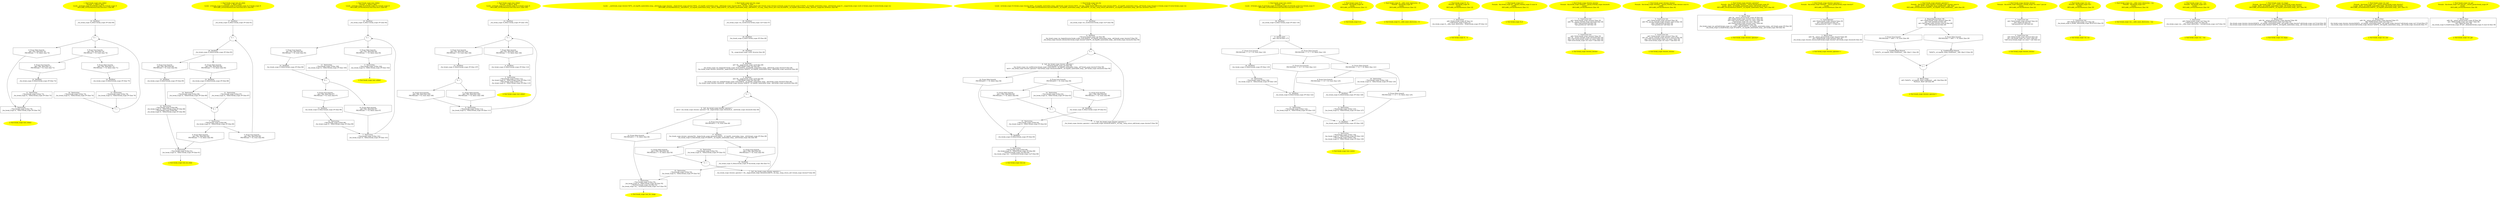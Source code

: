 /* @generated */
digraph iCFG {
"test_while1#break_scope#_ZN11break_scope11test_while1Ebb.87234e85e70cb0cc1aa3913b17181871_1" [label="1: Start break_scope::test_while1\nFormals:  a:_Bool b:_Bool\nLocals:  x2:break_scope::X x4:break_scope::X x1:break_scope::X \n   DECLARE_LOCALS(&return,&x2,&x4,&x1); [line 68]\n " color=yellow style=filled]
	

	 "test_while1#break_scope#_ZN11break_scope11test_while1Ebb.87234e85e70cb0cc1aa3913b17181871_1" -> "test_while1#break_scope#_ZN11break_scope11test_while1Ebb.87234e85e70cb0cc1aa3913b17181871_15" ;
"test_while1#break_scope#_ZN11break_scope11test_while1Ebb.87234e85e70cb0cc1aa3913b17181871_2" [label="2: Exit break_scope::test_while1 \n  " color=yellow style=filled]
	

"test_while1#break_scope#_ZN11break_scope11test_while1Ebb.87234e85e70cb0cc1aa3913b17181871_3" [label="3:  Destruction \n   _=*&x1:break_scope::X [line 78]\n  _fun_break_scope::X_~X(&x1:break_scope::X*) [line 78]\n " shape="box"]
	

	 "test_while1#break_scope#_ZN11break_scope11test_while1Ebb.87234e85e70cb0cc1aa3913b17181871_3" -> "test_while1#break_scope#_ZN11break_scope11test_while1Ebb.87234e85e70cb0cc1aa3913b17181871_2" ;
"test_while1#break_scope#_ZN11break_scope11test_while1Ebb.87234e85e70cb0cc1aa3913b17181871_4" [label="4: + \n  " ]
	

	 "test_while1#break_scope#_ZN11break_scope11test_while1Ebb.87234e85e70cb0cc1aa3913b17181871_4" -> "test_while1#break_scope#_ZN11break_scope11test_while1Ebb.87234e85e70cb0cc1aa3913b17181871_5" ;
	 "test_while1#break_scope#_ZN11break_scope11test_while1Ebb.87234e85e70cb0cc1aa3913b17181871_4" -> "test_while1#break_scope#_ZN11break_scope11test_while1Ebb.87234e85e70cb0cc1aa3913b17181871_6" ;
"test_while1#break_scope#_ZN11break_scope11test_while1Ebb.87234e85e70cb0cc1aa3913b17181871_5" [label="5: Prune (true branch) \n   n$1=*&a:_Bool [line 70]\n  PRUNE((n$1 != 0), true); [line 70]\n " shape="invhouse"]
	

	 "test_while1#break_scope#_ZN11break_scope11test_while1Ebb.87234e85e70cb0cc1aa3913b17181871_5" -> "test_while1#break_scope#_ZN11break_scope11test_while1Ebb.87234e85e70cb0cc1aa3913b17181871_8" ;
	 "test_while1#break_scope#_ZN11break_scope11test_while1Ebb.87234e85e70cb0cc1aa3913b17181871_5" -> "test_while1#break_scope#_ZN11break_scope11test_while1Ebb.87234e85e70cb0cc1aa3913b17181871_9" ;
"test_while1#break_scope#_ZN11break_scope11test_while1Ebb.87234e85e70cb0cc1aa3913b17181871_6" [label="6: Prune (false branch) \n   n$1=*&a:_Bool [line 70]\n  PRUNE((n$1 == 0), false); [line 70]\n " shape="invhouse"]
	

	 "test_while1#break_scope#_ZN11break_scope11test_while1Ebb.87234e85e70cb0cc1aa3913b17181871_6" -> "test_while1#break_scope#_ZN11break_scope11test_while1Ebb.87234e85e70cb0cc1aa3913b17181871_3" ;
"test_while1#break_scope#_ZN11break_scope11test_while1Ebb.87234e85e70cb0cc1aa3913b17181871_7" [label="7: + \n  " ]
	

	 "test_while1#break_scope#_ZN11break_scope11test_while1Ebb.87234e85e70cb0cc1aa3913b17181871_7" -> "test_while1#break_scope#_ZN11break_scope11test_while1Ebb.87234e85e70cb0cc1aa3913b17181871_4" ;
"test_while1#break_scope#_ZN11break_scope11test_while1Ebb.87234e85e70cb0cc1aa3913b17181871_8" [label="8: Prune (true branch) \n   n$2=*&b:_Bool [line 71]\n  PRUNE((n$2 != 0), true); [line 71]\n " shape="invhouse"]
	

	 "test_while1#break_scope#_ZN11break_scope11test_while1Ebb.87234e85e70cb0cc1aa3913b17181871_8" -> "test_while1#break_scope#_ZN11break_scope11test_while1Ebb.87234e85e70cb0cc1aa3913b17181871_12" ;
"test_while1#break_scope#_ZN11break_scope11test_while1Ebb.87234e85e70cb0cc1aa3913b17181871_9" [label="9: Prune (false branch) \n   n$2=*&b:_Bool [line 71]\n  PRUNE((n$2 == 0), false); [line 71]\n " shape="invhouse"]
	

	 "test_while1#break_scope#_ZN11break_scope11test_while1Ebb.87234e85e70cb0cc1aa3913b17181871_9" -> "test_while1#break_scope#_ZN11break_scope11test_while1Ebb.87234e85e70cb0cc1aa3913b17181871_14" ;
"test_while1#break_scope#_ZN11break_scope11test_while1Ebb.87234e85e70cb0cc1aa3913b17181871_10" [label="10:  Destruction \n   _=*&x2:break_scope::X [line 74]\n  _fun_break_scope::X_~X(&x2:break_scope::X*) [line 74]\n " shape="box"]
	

	 "test_while1#break_scope#_ZN11break_scope11test_while1Ebb.87234e85e70cb0cc1aa3913b17181871_10" -> "test_while1#break_scope#_ZN11break_scope11test_while1Ebb.87234e85e70cb0cc1aa3913b17181871_7" ;
"test_while1#break_scope#_ZN11break_scope11test_while1Ebb.87234e85e70cb0cc1aa3913b17181871_11" [label="11:  Destruction \n   _=*&x2:break_scope::X [line 73]\n  _fun_break_scope::X_~X(&x2:break_scope::X*) [line 73]\n " shape="box"]
	

	 "test_while1#break_scope#_ZN11break_scope11test_while1Ebb.87234e85e70cb0cc1aa3913b17181871_11" -> "test_while1#break_scope#_ZN11break_scope11test_while1Ebb.87234e85e70cb0cc1aa3913b17181871_3" ;
"test_while1#break_scope#_ZN11break_scope11test_while1Ebb.87234e85e70cb0cc1aa3913b17181871_12" [label="12:  DeclStmt \n   _fun_break_scope::X_X(&x2:break_scope::X*) [line 72]\n " shape="box"]
	

	 "test_while1#break_scope#_ZN11break_scope11test_while1Ebb.87234e85e70cb0cc1aa3913b17181871_12" -> "test_while1#break_scope#_ZN11break_scope11test_while1Ebb.87234e85e70cb0cc1aa3913b17181871_11" ;
"test_while1#break_scope#_ZN11break_scope11test_while1Ebb.87234e85e70cb0cc1aa3913b17181871_13" [label="13:  Destruction \n   _=*&x4:break_scope::X [line 76]\n  _fun_break_scope::X_~X(&x4:break_scope::X*) [line 76]\n " shape="box"]
	

	 "test_while1#break_scope#_ZN11break_scope11test_while1Ebb.87234e85e70cb0cc1aa3913b17181871_13" -> "test_while1#break_scope#_ZN11break_scope11test_while1Ebb.87234e85e70cb0cc1aa3913b17181871_7" ;
"test_while1#break_scope#_ZN11break_scope11test_while1Ebb.87234e85e70cb0cc1aa3913b17181871_14" [label="14:  DeclStmt \n   _fun_break_scope::X_X(&x4:break_scope::X*) [line 75]\n " shape="box"]
	

	 "test_while1#break_scope#_ZN11break_scope11test_while1Ebb.87234e85e70cb0cc1aa3913b17181871_14" -> "test_while1#break_scope#_ZN11break_scope11test_while1Ebb.87234e85e70cb0cc1aa3913b17181871_13" ;
"test_while1#break_scope#_ZN11break_scope11test_while1Ebb.87234e85e70cb0cc1aa3913b17181871_15" [label="15:  DeclStmt \n   _fun_break_scope::X_X(&x1:break_scope::X*) [line 69]\n " shape="box"]
	

	 "test_while1#break_scope#_ZN11break_scope11test_while1Ebb.87234e85e70cb0cc1aa3913b17181871_15" -> "test_while1#break_scope#_ZN11break_scope11test_while1Ebb.87234e85e70cb0cc1aa3913b17181871_4" ;
"test_do_while#break_scope#_ZN11break_scope13test_do_whileEbb.ac867a723153cd864495ab1a123b5fbf_1" [label="1: Start break_scope::test_do_while\nFormals:  a:_Bool b:_Bool\nLocals:  x3:break_scope::X x4:break_scope::X x2:break_scope::X x1:break_scope::X \n   DECLARE_LOCALS(&return,&x3,&x4,&x2,&x1); [line 80]\n " color=yellow style=filled]
	

	 "test_do_while#break_scope#_ZN11break_scope13test_do_whileEbb.ac867a723153cd864495ab1a123b5fbf_1" -> "test_do_while#break_scope#_ZN11break_scope13test_do_whileEbb.ac867a723153cd864495ab1a123b5fbf_17" ;
"test_do_while#break_scope#_ZN11break_scope13test_do_whileEbb.ac867a723153cd864495ab1a123b5fbf_2" [label="2: Exit break_scope::test_do_while \n  " color=yellow style=filled]
	

"test_do_while#break_scope#_ZN11break_scope13test_do_whileEbb.ac867a723153cd864495ab1a123b5fbf_3" [label="3:  Destruction \n   _=*&x1:break_scope::X [line 91]\n  _fun_break_scope::X_~X(&x1:break_scope::X*) [line 91]\n " shape="box"]
	

	 "test_do_while#break_scope#_ZN11break_scope13test_do_whileEbb.ac867a723153cd864495ab1a123b5fbf_3" -> "test_do_while#break_scope#_ZN11break_scope13test_do_whileEbb.ac867a723153cd864495ab1a123b5fbf_2" ;
"test_do_while#break_scope#_ZN11break_scope13test_do_whileEbb.ac867a723153cd864495ab1a123b5fbf_4" [label="4: + \n  " ]
	

	 "test_do_while#break_scope#_ZN11break_scope13test_do_whileEbb.ac867a723153cd864495ab1a123b5fbf_4" -> "test_do_while#break_scope#_ZN11break_scope13test_do_whileEbb.ac867a723153cd864495ab1a123b5fbf_16" ;
"test_do_while#break_scope#_ZN11break_scope13test_do_whileEbb.ac867a723153cd864495ab1a123b5fbf_5" [label="5: Prune (true branch) \n   n$1=*&a:_Bool [line 90]\n  PRUNE((n$1 != 0), true); [line 90]\n " shape="invhouse"]
	

	 "test_do_while#break_scope#_ZN11break_scope13test_do_whileEbb.ac867a723153cd864495ab1a123b5fbf_5" -> "test_do_while#break_scope#_ZN11break_scope13test_do_whileEbb.ac867a723153cd864495ab1a123b5fbf_4" ;
"test_do_while#break_scope#_ZN11break_scope13test_do_whileEbb.ac867a723153cd864495ab1a123b5fbf_6" [label="6: Prune (false branch) \n   n$1=*&a:_Bool [line 90]\n  PRUNE((n$1 == 0), false); [line 90]\n " shape="invhouse"]
	

	 "test_do_while#break_scope#_ZN11break_scope13test_do_whileEbb.ac867a723153cd864495ab1a123b5fbf_6" -> "test_do_while#break_scope#_ZN11break_scope13test_do_whileEbb.ac867a723153cd864495ab1a123b5fbf_3" ;
"test_do_while#break_scope#_ZN11break_scope13test_do_whileEbb.ac867a723153cd864495ab1a123b5fbf_7" [label="7:  Destruction \n   _=*&x2:break_scope::X [line 90]\n  _fun_break_scope::X_~X(&x2:break_scope::X*) [line 90]\n " shape="box"]
	

	 "test_do_while#break_scope#_ZN11break_scope13test_do_whileEbb.ac867a723153cd864495ab1a123b5fbf_7" -> "test_do_while#break_scope#_ZN11break_scope13test_do_whileEbb.ac867a723153cd864495ab1a123b5fbf_5" ;
	 "test_do_while#break_scope#_ZN11break_scope13test_do_whileEbb.ac867a723153cd864495ab1a123b5fbf_7" -> "test_do_while#break_scope#_ZN11break_scope13test_do_whileEbb.ac867a723153cd864495ab1a123b5fbf_6" ;
"test_do_while#break_scope#_ZN11break_scope13test_do_whileEbb.ac867a723153cd864495ab1a123b5fbf_8" [label="8: + \n  " ]
	

	 "test_do_while#break_scope#_ZN11break_scope13test_do_whileEbb.ac867a723153cd864495ab1a123b5fbf_8" -> "test_do_while#break_scope#_ZN11break_scope13test_do_whileEbb.ac867a723153cd864495ab1a123b5fbf_7" ;
"test_do_while#break_scope#_ZN11break_scope13test_do_whileEbb.ac867a723153cd864495ab1a123b5fbf_9" [label="9: Prune (true branch) \n   n$3=*&b:_Bool [line 84]\n  PRUNE((n$3 != 0), true); [line 84]\n " shape="invhouse"]
	

	 "test_do_while#break_scope#_ZN11break_scope13test_do_whileEbb.ac867a723153cd864495ab1a123b5fbf_9" -> "test_do_while#break_scope#_ZN11break_scope13test_do_whileEbb.ac867a723153cd864495ab1a123b5fbf_13" ;
"test_do_while#break_scope#_ZN11break_scope13test_do_whileEbb.ac867a723153cd864495ab1a123b5fbf_10" [label="10: Prune (false branch) \n   n$3=*&b:_Bool [line 84]\n  PRUNE((n$3 == 0), false); [line 84]\n " shape="invhouse"]
	

	 "test_do_while#break_scope#_ZN11break_scope13test_do_whileEbb.ac867a723153cd864495ab1a123b5fbf_10" -> "test_do_while#break_scope#_ZN11break_scope13test_do_whileEbb.ac867a723153cd864495ab1a123b5fbf_15" ;
"test_do_while#break_scope#_ZN11break_scope13test_do_whileEbb.ac867a723153cd864495ab1a123b5fbf_11" [label="11:  Destruction \n   _=*&x3:break_scope::X [line 87]\n  _fun_break_scope::X_~X(&x3:break_scope::X*) [line 87]\n " shape="box"]
	

	 "test_do_while#break_scope#_ZN11break_scope13test_do_whileEbb.ac867a723153cd864495ab1a123b5fbf_11" -> "test_do_while#break_scope#_ZN11break_scope13test_do_whileEbb.ac867a723153cd864495ab1a123b5fbf_8" ;
"test_do_while#break_scope#_ZN11break_scope13test_do_whileEbb.ac867a723153cd864495ab1a123b5fbf_12" [label="12:  Destruction \n   _=*&x3:break_scope::X [line 86]\n  _fun_break_scope::X_~X(&x3:break_scope::X*) [line 86]\n  _=*&x2:break_scope::X [line 86]\n  _fun_break_scope::X_~X(&x2:break_scope::X*) [line 86]\n " shape="box"]
	

	 "test_do_while#break_scope#_ZN11break_scope13test_do_whileEbb.ac867a723153cd864495ab1a123b5fbf_12" -> "test_do_while#break_scope#_ZN11break_scope13test_do_whileEbb.ac867a723153cd864495ab1a123b5fbf_3" ;
"test_do_while#break_scope#_ZN11break_scope13test_do_whileEbb.ac867a723153cd864495ab1a123b5fbf_13" [label="13:  DeclStmt \n   _fun_break_scope::X_X(&x3:break_scope::X*) [line 85]\n " shape="box"]
	

	 "test_do_while#break_scope#_ZN11break_scope13test_do_whileEbb.ac867a723153cd864495ab1a123b5fbf_13" -> "test_do_while#break_scope#_ZN11break_scope13test_do_whileEbb.ac867a723153cd864495ab1a123b5fbf_12" ;
"test_do_while#break_scope#_ZN11break_scope13test_do_whileEbb.ac867a723153cd864495ab1a123b5fbf_14" [label="14:  Destruction \n   _=*&x4:break_scope::X [line 89]\n  _fun_break_scope::X_~X(&x4:break_scope::X*) [line 89]\n " shape="box"]
	

	 "test_do_while#break_scope#_ZN11break_scope13test_do_whileEbb.ac867a723153cd864495ab1a123b5fbf_14" -> "test_do_while#break_scope#_ZN11break_scope13test_do_whileEbb.ac867a723153cd864495ab1a123b5fbf_8" ;
"test_do_while#break_scope#_ZN11break_scope13test_do_whileEbb.ac867a723153cd864495ab1a123b5fbf_15" [label="15:  DeclStmt \n   _fun_break_scope::X_X(&x4:break_scope::X*) [line 88]\n " shape="box"]
	

	 "test_do_while#break_scope#_ZN11break_scope13test_do_whileEbb.ac867a723153cd864495ab1a123b5fbf_15" -> "test_do_while#break_scope#_ZN11break_scope13test_do_whileEbb.ac867a723153cd864495ab1a123b5fbf_14" ;
"test_do_while#break_scope#_ZN11break_scope13test_do_whileEbb.ac867a723153cd864495ab1a123b5fbf_16" [label="16:  DeclStmt \n   _fun_break_scope::X_X(&x2:break_scope::X*) [line 83]\n " shape="box"]
	

	 "test_do_while#break_scope#_ZN11break_scope13test_do_whileEbb.ac867a723153cd864495ab1a123b5fbf_16" -> "test_do_while#break_scope#_ZN11break_scope13test_do_whileEbb.ac867a723153cd864495ab1a123b5fbf_9" ;
	 "test_do_while#break_scope#_ZN11break_scope13test_do_whileEbb.ac867a723153cd864495ab1a123b5fbf_16" -> "test_do_while#break_scope#_ZN11break_scope13test_do_whileEbb.ac867a723153cd864495ab1a123b5fbf_10" ;
"test_do_while#break_scope#_ZN11break_scope13test_do_whileEbb.ac867a723153cd864495ab1a123b5fbf_17" [label="17:  DeclStmt \n   _fun_break_scope::X_X(&x1:break_scope::X*) [line 81]\n " shape="box"]
	

	 "test_do_while#break_scope#_ZN11break_scope13test_do_whileEbb.ac867a723153cd864495ab1a123b5fbf_17" -> "test_do_while#break_scope#_ZN11break_scope13test_do_whileEbb.ac867a723153cd864495ab1a123b5fbf_4" ;
"test_while2#break_scope#_ZN11break_scope11test_while2Ebb.93a3742c6f6f3cb77337b80b2e23fbaa_1" [label="1: Start break_scope::test_while2\nFormals:  a:_Bool b:_Bool\nLocals:  x3:break_scope::X x2:break_scope::X x1:break_scope::X \n   DECLARE_LOCALS(&return,&x3,&x2,&x1); [line 93]\n " color=yellow style=filled]
	

	 "test_while2#break_scope#_ZN11break_scope11test_while2Ebb.93a3742c6f6f3cb77337b80b2e23fbaa_1" -> "test_while2#break_scope#_ZN11break_scope11test_while2Ebb.93a3742c6f6f3cb77337b80b2e23fbaa_15" ;
"test_while2#break_scope#_ZN11break_scope11test_while2Ebb.93a3742c6f6f3cb77337b80b2e23fbaa_2" [label="2: Exit break_scope::test_while2 \n  " color=yellow style=filled]
	

"test_while2#break_scope#_ZN11break_scope11test_while2Ebb.93a3742c6f6f3cb77337b80b2e23fbaa_3" [label="3:  Destruction \n   _=*&x1:break_scope::X [line 102]\n  _fun_break_scope::X_~X(&x1:break_scope::X*) [line 102]\n " shape="box"]
	

	 "test_while2#break_scope#_ZN11break_scope11test_while2Ebb.93a3742c6f6f3cb77337b80b2e23fbaa_3" -> "test_while2#break_scope#_ZN11break_scope11test_while2Ebb.93a3742c6f6f3cb77337b80b2e23fbaa_2" ;
"test_while2#break_scope#_ZN11break_scope11test_while2Ebb.93a3742c6f6f3cb77337b80b2e23fbaa_4" [label="4: + \n  " ]
	

	 "test_while2#break_scope#_ZN11break_scope11test_while2Ebb.93a3742c6f6f3cb77337b80b2e23fbaa_4" -> "test_while2#break_scope#_ZN11break_scope11test_while2Ebb.93a3742c6f6f3cb77337b80b2e23fbaa_5" ;
	 "test_while2#break_scope#_ZN11break_scope11test_while2Ebb.93a3742c6f6f3cb77337b80b2e23fbaa_4" -> "test_while2#break_scope#_ZN11break_scope11test_while2Ebb.93a3742c6f6f3cb77337b80b2e23fbaa_6" ;
"test_while2#break_scope#_ZN11break_scope11test_while2Ebb.93a3742c6f6f3cb77337b80b2e23fbaa_5" [label="5: Prune (true branch) \n   n$1=*&a:_Bool [line 95]\n  PRUNE((n$1 != 0), true); [line 95]\n " shape="invhouse"]
	

	 "test_while2#break_scope#_ZN11break_scope11test_while2Ebb.93a3742c6f6f3cb77337b80b2e23fbaa_5" -> "test_while2#break_scope#_ZN11break_scope11test_while2Ebb.93a3742c6f6f3cb77337b80b2e23fbaa_14" ;
"test_while2#break_scope#_ZN11break_scope11test_while2Ebb.93a3742c6f6f3cb77337b80b2e23fbaa_6" [label="6: Prune (false branch) \n   n$1=*&a:_Bool [line 95]\n  PRUNE((n$1 == 0), false); [line 95]\n " shape="invhouse"]
	

	 "test_while2#break_scope#_ZN11break_scope11test_while2Ebb.93a3742c6f6f3cb77337b80b2e23fbaa_6" -> "test_while2#break_scope#_ZN11break_scope11test_while2Ebb.93a3742c6f6f3cb77337b80b2e23fbaa_3" ;
"test_while2#break_scope#_ZN11break_scope11test_while2Ebb.93a3742c6f6f3cb77337b80b2e23fbaa_7" [label="7:  Destruction \n   _=*&x2:break_scope::X [line 101]\n  _fun_break_scope::X_~X(&x2:break_scope::X*) [line 101]\n " shape="box"]
	

	 "test_while2#break_scope#_ZN11break_scope11test_while2Ebb.93a3742c6f6f3cb77337b80b2e23fbaa_7" -> "test_while2#break_scope#_ZN11break_scope11test_while2Ebb.93a3742c6f6f3cb77337b80b2e23fbaa_4" ;
"test_while2#break_scope#_ZN11break_scope11test_while2Ebb.93a3742c6f6f3cb77337b80b2e23fbaa_8" [label="8: + \n  " ]
	

	 "test_while2#break_scope#_ZN11break_scope11test_while2Ebb.93a3742c6f6f3cb77337b80b2e23fbaa_8" -> "test_while2#break_scope#_ZN11break_scope11test_while2Ebb.93a3742c6f6f3cb77337b80b2e23fbaa_9" ;
	 "test_while2#break_scope#_ZN11break_scope11test_while2Ebb.93a3742c6f6f3cb77337b80b2e23fbaa_8" -> "test_while2#break_scope#_ZN11break_scope11test_while2Ebb.93a3742c6f6f3cb77337b80b2e23fbaa_10" ;
"test_while2#break_scope#_ZN11break_scope11test_while2Ebb.93a3742c6f6f3cb77337b80b2e23fbaa_9" [label="9: Prune (true branch) \n   n$3=*&b:_Bool [line 97]\n  PRUNE((n$3 != 0), true); [line 97]\n " shape="invhouse"]
	

	 "test_while2#break_scope#_ZN11break_scope11test_while2Ebb.93a3742c6f6f3cb77337b80b2e23fbaa_9" -> "test_while2#break_scope#_ZN11break_scope11test_while2Ebb.93a3742c6f6f3cb77337b80b2e23fbaa_13" ;
"test_while2#break_scope#_ZN11break_scope11test_while2Ebb.93a3742c6f6f3cb77337b80b2e23fbaa_10" [label="10: Prune (false branch) \n   n$3=*&b:_Bool [line 97]\n  PRUNE((n$3 == 0), false); [line 97]\n " shape="invhouse"]
	

	 "test_while2#break_scope#_ZN11break_scope11test_while2Ebb.93a3742c6f6f3cb77337b80b2e23fbaa_10" -> "test_while2#break_scope#_ZN11break_scope11test_while2Ebb.93a3742c6f6f3cb77337b80b2e23fbaa_7" ;
"test_while2#break_scope#_ZN11break_scope11test_while2Ebb.93a3742c6f6f3cb77337b80b2e23fbaa_11" [label="11:  Destruction \n   _=*&x3:break_scope::X [line 100]\n  _fun_break_scope::X_~X(&x3:break_scope::X*) [line 100]\n " shape="box"]
	

	 "test_while2#break_scope#_ZN11break_scope11test_while2Ebb.93a3742c6f6f3cb77337b80b2e23fbaa_11" -> "test_while2#break_scope#_ZN11break_scope11test_while2Ebb.93a3742c6f6f3cb77337b80b2e23fbaa_8" ;
"test_while2#break_scope#_ZN11break_scope11test_while2Ebb.93a3742c6f6f3cb77337b80b2e23fbaa_12" [label="12:  Destruction \n   _=*&x3:break_scope::X [line 99]\n  _fun_break_scope::X_~X(&x3:break_scope::X*) [line 99]\n " shape="box"]
	

	 "test_while2#break_scope#_ZN11break_scope11test_while2Ebb.93a3742c6f6f3cb77337b80b2e23fbaa_12" -> "test_while2#break_scope#_ZN11break_scope11test_while2Ebb.93a3742c6f6f3cb77337b80b2e23fbaa_7" ;
"test_while2#break_scope#_ZN11break_scope11test_while2Ebb.93a3742c6f6f3cb77337b80b2e23fbaa_13" [label="13:  DeclStmt \n   _fun_break_scope::X_X(&x3:break_scope::X*) [line 98]\n " shape="box"]
	

	 "test_while2#break_scope#_ZN11break_scope11test_while2Ebb.93a3742c6f6f3cb77337b80b2e23fbaa_13" -> "test_while2#break_scope#_ZN11break_scope11test_while2Ebb.93a3742c6f6f3cb77337b80b2e23fbaa_12" ;
"test_while2#break_scope#_ZN11break_scope11test_while2Ebb.93a3742c6f6f3cb77337b80b2e23fbaa_14" [label="14:  DeclStmt \n   _fun_break_scope::X_X(&x2:break_scope::X*) [line 96]\n " shape="box"]
	

	 "test_while2#break_scope#_ZN11break_scope11test_while2Ebb.93a3742c6f6f3cb77337b80b2e23fbaa_14" -> "test_while2#break_scope#_ZN11break_scope11test_while2Ebb.93a3742c6f6f3cb77337b80b2e23fbaa_8" ;
"test_while2#break_scope#_ZN11break_scope11test_while2Ebb.93a3742c6f6f3cb77337b80b2e23fbaa_15" [label="15:  DeclStmt \n   _fun_break_scope::X_X(&x1:break_scope::X*) [line 94]\n " shape="box"]
	

	 "test_while2#break_scope#_ZN11break_scope11test_while2Ebb.93a3742c6f6f3cb77337b80b2e23fbaa_15" -> "test_while2#break_scope#_ZN11break_scope11test_while2Ebb.93a3742c6f6f3cb77337b80b2e23fbaa_4" ;
"test_while3#break_scope#_ZN11break_scope11test_while3Ebb.816f0f6b0e9672402973ccf27843e9f2_1" [label="1: Start break_scope::test_while3\nFormals:  a:_Bool b:_Bool\nLocals:  x3:break_scope::X x2:break_scope::X x1:break_scope::X \n   DECLARE_LOCALS(&return,&x3,&x2,&x1); [line 104]\n " color=yellow style=filled]
	

	 "test_while3#break_scope#_ZN11break_scope11test_while3Ebb.816f0f6b0e9672402973ccf27843e9f2_1" -> "test_while3#break_scope#_ZN11break_scope11test_while3Ebb.816f0f6b0e9672402973ccf27843e9f2_13" ;
"test_while3#break_scope#_ZN11break_scope11test_while3Ebb.816f0f6b0e9672402973ccf27843e9f2_2" [label="2: Exit break_scope::test_while3 \n  " color=yellow style=filled]
	

"test_while3#break_scope#_ZN11break_scope11test_while3Ebb.816f0f6b0e9672402973ccf27843e9f2_3" [label="3:  Destruction \n   _=*&x3:break_scope::X [line 113]\n  _fun_break_scope::X_~X(&x3:break_scope::X*) [line 113]\n  _=*&x1:break_scope::X [line 113]\n  _fun_break_scope::X_~X(&x1:break_scope::X*) [line 113]\n " shape="box"]
	

	 "test_while3#break_scope#_ZN11break_scope11test_while3Ebb.816f0f6b0e9672402973ccf27843e9f2_3" -> "test_while3#break_scope#_ZN11break_scope11test_while3Ebb.816f0f6b0e9672402973ccf27843e9f2_2" ;
"test_while3#break_scope#_ZN11break_scope11test_while3Ebb.816f0f6b0e9672402973ccf27843e9f2_4" [label="4:  DeclStmt \n   _fun_break_scope::X_X(&x3:break_scope::X*) [line 112]\n " shape="box"]
	

	 "test_while3#break_scope#_ZN11break_scope11test_while3Ebb.816f0f6b0e9672402973ccf27843e9f2_4" -> "test_while3#break_scope#_ZN11break_scope11test_while3Ebb.816f0f6b0e9672402973ccf27843e9f2_3" ;
"test_while3#break_scope#_ZN11break_scope11test_while3Ebb.816f0f6b0e9672402973ccf27843e9f2_5" [label="5: + \n  " ]
	

	 "test_while3#break_scope#_ZN11break_scope11test_while3Ebb.816f0f6b0e9672402973ccf27843e9f2_5" -> "test_while3#break_scope#_ZN11break_scope11test_while3Ebb.816f0f6b0e9672402973ccf27843e9f2_6" ;
	 "test_while3#break_scope#_ZN11break_scope11test_while3Ebb.816f0f6b0e9672402973ccf27843e9f2_5" -> "test_while3#break_scope#_ZN11break_scope11test_while3Ebb.816f0f6b0e9672402973ccf27843e9f2_7" ;
"test_while3#break_scope#_ZN11break_scope11test_while3Ebb.816f0f6b0e9672402973ccf27843e9f2_6" [label="6: Prune (true branch) \n   n$2=*&a:_Bool [line 106]\n  PRUNE((n$2 != 0), true); [line 106]\n " shape="invhouse"]
	

	 "test_while3#break_scope#_ZN11break_scope11test_while3Ebb.816f0f6b0e9672402973ccf27843e9f2_6" -> "test_while3#break_scope#_ZN11break_scope11test_while3Ebb.816f0f6b0e9672402973ccf27843e9f2_12" ;
"test_while3#break_scope#_ZN11break_scope11test_while3Ebb.816f0f6b0e9672402973ccf27843e9f2_7" [label="7: Prune (false branch) \n   n$2=*&a:_Bool [line 106]\n  PRUNE((n$2 == 0), false); [line 106]\n " shape="invhouse"]
	

	 "test_while3#break_scope#_ZN11break_scope11test_while3Ebb.816f0f6b0e9672402973ccf27843e9f2_7" -> "test_while3#break_scope#_ZN11break_scope11test_while3Ebb.816f0f6b0e9672402973ccf27843e9f2_4" ;
"test_while3#break_scope#_ZN11break_scope11test_while3Ebb.816f0f6b0e9672402973ccf27843e9f2_8" [label="8:  Destruction \n   _=*&x2:break_scope::X [line 111]\n  _fun_break_scope::X_~X(&x2:break_scope::X*) [line 111]\n " shape="box"]
	

	 "test_while3#break_scope#_ZN11break_scope11test_while3Ebb.816f0f6b0e9672402973ccf27843e9f2_8" -> "test_while3#break_scope#_ZN11break_scope11test_while3Ebb.816f0f6b0e9672402973ccf27843e9f2_5" ;
"test_while3#break_scope#_ZN11break_scope11test_while3Ebb.816f0f6b0e9672402973ccf27843e9f2_9" [label="9: + \n  " ]
	

	 "test_while3#break_scope#_ZN11break_scope11test_while3Ebb.816f0f6b0e9672402973ccf27843e9f2_9" -> "test_while3#break_scope#_ZN11break_scope11test_while3Ebb.816f0f6b0e9672402973ccf27843e9f2_10" ;
	 "test_while3#break_scope#_ZN11break_scope11test_while3Ebb.816f0f6b0e9672402973ccf27843e9f2_9" -> "test_while3#break_scope#_ZN11break_scope11test_while3Ebb.816f0f6b0e9672402973ccf27843e9f2_11" ;
"test_while3#break_scope#_ZN11break_scope11test_while3Ebb.816f0f6b0e9672402973ccf27843e9f2_10" [label="10: Prune (true branch) \n   n$4=*&b:_Bool [line 108]\n  PRUNE((n$4 != 0), true); [line 108]\n " shape="invhouse"]
	

	 "test_while3#break_scope#_ZN11break_scope11test_while3Ebb.816f0f6b0e9672402973ccf27843e9f2_10" -> "test_while3#break_scope#_ZN11break_scope11test_while3Ebb.816f0f6b0e9672402973ccf27843e9f2_8" ;
"test_while3#break_scope#_ZN11break_scope11test_while3Ebb.816f0f6b0e9672402973ccf27843e9f2_11" [label="11: Prune (false branch) \n   n$4=*&b:_Bool [line 108]\n  PRUNE((n$4 == 0), false); [line 108]\n " shape="invhouse"]
	

	 "test_while3#break_scope#_ZN11break_scope11test_while3Ebb.816f0f6b0e9672402973ccf27843e9f2_11" -> "test_while3#break_scope#_ZN11break_scope11test_while3Ebb.816f0f6b0e9672402973ccf27843e9f2_8" ;
"test_while3#break_scope#_ZN11break_scope11test_while3Ebb.816f0f6b0e9672402973ccf27843e9f2_12" [label="12:  DeclStmt \n   _fun_break_scope::X_X(&x2:break_scope::X*) [line 107]\n " shape="box"]
	

	 "test_while3#break_scope#_ZN11break_scope11test_while3Ebb.816f0f6b0e9672402973ccf27843e9f2_12" -> "test_while3#break_scope#_ZN11break_scope11test_while3Ebb.816f0f6b0e9672402973ccf27843e9f2_9" ;
"test_while3#break_scope#_ZN11break_scope11test_while3Ebb.816f0f6b0e9672402973ccf27843e9f2_13" [label="13:  DeclStmt \n   _fun_break_scope::X_X(&x1:break_scope::X*) [line 105]\n " shape="box"]
	

	 "test_while3#break_scope#_ZN11break_scope11test_while3Ebb.816f0f6b0e9672402973ccf27843e9f2_13" -> "test_while3#break_scope#_ZN11break_scope11test_while3Ebb.816f0f6b0e9672402973ccf27843e9f2_5" ;
"test_for_range#break_scope#_ZN11break_scope14test_for_rangeEb.a82df87d502190ce4b0145f61f38178e_1" [label="1: Start break_scope::test_for_range\nFormals:  b:_Bool\nLocals:  __end:break_scope::iterator 0$?%__sil_tmpSIL_materialize_temp__n$2:break_scope::iterator __begin:break_scope::iterator 0$?%__sil_tmpSIL_materialize_temp__n$6:break_scope::iterator 0$?%__sil_tmp__temp_return_n$11:break_scope::iterator x2:break_scope::X x:break_scope::X 0$?%__sil_tmpSIL_materialize_temp__n$16:break_scope::X __range:break_scope::vec& x1:break_scope::X vector:break_scope::vec \n   DECLARE_LOCALS(&return,&__end,&0$?%__sil_tmpSIL_materialize_temp__n$2,&__begin,&0$?%__sil_tmpSIL_materialize_temp__n$6,&0$?%__sil_tmp__temp_return_n$11,&x2,&x,&0$?%__sil_tmpSIL_materialize_temp__n$16,&__range,&x1,&vector); [line 46]\n " color=yellow style=filled]
	

	 "test_for_range#break_scope#_ZN11break_scope14test_for_rangeEb.a82df87d502190ce4b0145f61f38178e_1" -> "test_for_range#break_scope#_ZN11break_scope14test_for_rangeEb.a82df87d502190ce4b0145f61f38178e_20" ;
"test_for_range#break_scope#_ZN11break_scope14test_for_rangeEb.a82df87d502190ce4b0145f61f38178e_2" [label="2: Exit break_scope::test_for_range \n  " color=yellow style=filled]
	

"test_for_range#break_scope#_ZN11break_scope14test_for_rangeEb.a82df87d502190ce4b0145f61f38178e_3" [label="3:  Destruction \n   _=*&x1:break_scope::X [line 55]\n  _fun_break_scope::X_~X(&x1:break_scope::X*) [line 55]\n  _=*&vector:break_scope::vec [line 55]\n  _fun_break_scope::vec_~vec(&vector:break_scope::vec*) [line 55]\n " shape="box"]
	

	 "test_for_range#break_scope#_ZN11break_scope14test_for_rangeEb.a82df87d502190ce4b0145f61f38178e_3" -> "test_for_range#break_scope#_ZN11break_scope14test_for_rangeEb.a82df87d502190ce4b0145f61f38178e_2" ;
"test_for_range#break_scope#_ZN11break_scope14test_for_rangeEb.a82df87d502190ce4b0145f61f38178e_4" [label="4: + \n  " ]
	

	 "test_for_range#break_scope#_ZN11break_scope14test_for_rangeEb.a82df87d502190ce4b0145f61f38178e_4" -> "test_for_range#break_scope#_ZN11break_scope14test_for_rangeEb.a82df87d502190ce4b0145f61f38178e_8" ;
"test_for_range#break_scope#_ZN11break_scope14test_for_rangeEb.a82df87d502190ce4b0145f61f38178e_5" [label="5:  DeclStmt \n   n$3=*&__range:break_scope::vec& [line 49]\n  _=*n$3:break_scope::vec [line 49]\n  _fun_break_scope::vec_end(n$3:break_scope::vec&,&0$?%__sil_tmpSIL_materialize_temp__n$2:break_scope::iterator*) [line 49]\n  _fun_break_scope::iterator_iterator(&__end:break_scope::iterator*,&0$?%__sil_tmpSIL_materialize_temp__n$2:break_scope::iterator&) [line 49]\n " shape="box"]
	

	 "test_for_range#break_scope#_ZN11break_scope14test_for_rangeEb.a82df87d502190ce4b0145f61f38178e_5" -> "test_for_range#break_scope#_ZN11break_scope14test_for_rangeEb.a82df87d502190ce4b0145f61f38178e_4" ;
"test_for_range#break_scope#_ZN11break_scope14test_for_rangeEb.a82df87d502190ce4b0145f61f38178e_6" [label="6:  DeclStmt \n   n$7=*&__range:break_scope::vec& [line 49]\n  _=*n$7:break_scope::vec [line 49]\n  _fun_break_scope::vec_begin(n$7:break_scope::vec&,&0$?%__sil_tmpSIL_materialize_temp__n$6:break_scope::iterator*) [line 49]\n  _fun_break_scope::iterator_iterator(&__begin:break_scope::iterator*,&0$?%__sil_tmpSIL_materialize_temp__n$6:break_scope::iterator&) [line 49]\n " shape="box"]
	

	 "test_for_range#break_scope#_ZN11break_scope14test_for_rangeEb.a82df87d502190ce4b0145f61f38178e_6" -> "test_for_range#break_scope#_ZN11break_scope14test_for_rangeEb.a82df87d502190ce4b0145f61f38178e_5" ;
"test_for_range#break_scope#_ZN11break_scope14test_for_rangeEb.a82df87d502190ce4b0145f61f38178e_7" [label="7:  Call _fun_break_scope::iterator_operator++ \n   _fun_break_scope::iterator_operator++(&__begin:break_scope::iterator&,&0$?%__sil_tmp__temp_return_n$11:break_scope::iterator*) [line 49]\n " shape="box"]
	

	 "test_for_range#break_scope#_ZN11break_scope14test_for_rangeEb.a82df87d502190ce4b0145f61f38178e_7" -> "test_for_range#break_scope#_ZN11break_scope14test_for_rangeEb.a82df87d502190ce4b0145f61f38178e_4" ;
"test_for_range#break_scope#_ZN11break_scope14test_for_rangeEb.a82df87d502190ce4b0145f61f38178e_8" [label="8:  Call _fun_break_scope::iterator_operator!= \n   n$12=_fun_break_scope::iterator_operator!=(&__begin:break_scope::iterator&,&__end:break_scope::iterator&) [line 49]\n " shape="box"]
	

	 "test_for_range#break_scope#_ZN11break_scope14test_for_rangeEb.a82df87d502190ce4b0145f61f38178e_8" -> "test_for_range#break_scope#_ZN11break_scope14test_for_rangeEb.a82df87d502190ce4b0145f61f38178e_9" ;
	 "test_for_range#break_scope#_ZN11break_scope14test_for_rangeEb.a82df87d502190ce4b0145f61f38178e_8" -> "test_for_range#break_scope#_ZN11break_scope14test_for_rangeEb.a82df87d502190ce4b0145f61f38178e_10" ;
"test_for_range#break_scope#_ZN11break_scope14test_for_rangeEb.a82df87d502190ce4b0145f61f38178e_9" [label="9: Prune (true branch) \n   PRUNE((n$12 != 0), true); [line 49]\n " shape="invhouse"]
	

	 "test_for_range#break_scope#_ZN11break_scope14test_for_rangeEb.a82df87d502190ce4b0145f61f38178e_9" -> "test_for_range#break_scope#_ZN11break_scope14test_for_rangeEb.a82df87d502190ce4b0145f61f38178e_17" ;
"test_for_range#break_scope#_ZN11break_scope14test_for_rangeEb.a82df87d502190ce4b0145f61f38178e_10" [label="10: Prune (false branch) \n   PRUNE((n$12 == 0), false); [line 49]\n " shape="invhouse"]
	

	 "test_for_range#break_scope#_ZN11break_scope14test_for_rangeEb.a82df87d502190ce4b0145f61f38178e_10" -> "test_for_range#break_scope#_ZN11break_scope14test_for_rangeEb.a82df87d502190ce4b0145f61f38178e_3" ;
"test_for_range#break_scope#_ZN11break_scope14test_for_rangeEb.a82df87d502190ce4b0145f61f38178e_11" [label="11: + \n  " ]
	

	 "test_for_range#break_scope#_ZN11break_scope14test_for_rangeEb.a82df87d502190ce4b0145f61f38178e_11" -> "test_for_range#break_scope#_ZN11break_scope14test_for_rangeEb.a82df87d502190ce4b0145f61f38178e_7" ;
"test_for_range#break_scope#_ZN11break_scope14test_for_rangeEb.a82df87d502190ce4b0145f61f38178e_12" [label="12: Prune (true branch) \n   n$13=*&b:_Bool [line 50]\n  PRUNE((n$13 != 0), true); [line 50]\n " shape="invhouse"]
	

	 "test_for_range#break_scope#_ZN11break_scope14test_for_rangeEb.a82df87d502190ce4b0145f61f38178e_12" -> "test_for_range#break_scope#_ZN11break_scope14test_for_rangeEb.a82df87d502190ce4b0145f61f38178e_16" ;
"test_for_range#break_scope#_ZN11break_scope14test_for_rangeEb.a82df87d502190ce4b0145f61f38178e_13" [label="13: Prune (false branch) \n   n$13=*&b:_Bool [line 50]\n  PRUNE((n$13 == 0), false); [line 50]\n " shape="invhouse"]
	

	 "test_for_range#break_scope#_ZN11break_scope14test_for_rangeEb.a82df87d502190ce4b0145f61f38178e_13" -> "test_for_range#break_scope#_ZN11break_scope14test_for_rangeEb.a82df87d502190ce4b0145f61f38178e_11" ;
"test_for_range#break_scope#_ZN11break_scope14test_for_rangeEb.a82df87d502190ce4b0145f61f38178e_14" [label="14:  Destruction \n   _=*&x2:break_scope::X [line 53]\n  _fun_break_scope::X_~X(&x2:break_scope::X*) [line 53]\n " shape="box"]
	

	 "test_for_range#break_scope#_ZN11break_scope14test_for_rangeEb.a82df87d502190ce4b0145f61f38178e_14" -> "test_for_range#break_scope#_ZN11break_scope14test_for_rangeEb.a82df87d502190ce4b0145f61f38178e_11" ;
"test_for_range#break_scope#_ZN11break_scope14test_for_rangeEb.a82df87d502190ce4b0145f61f38178e_15" [label="15:  Destruction \n   _=*&x2:break_scope::X [line 52]\n  _fun_break_scope::X_~X(&x2:break_scope::X*) [line 52]\n " shape="box"]
	

	 "test_for_range#break_scope#_ZN11break_scope14test_for_rangeEb.a82df87d502190ce4b0145f61f38178e_15" -> "test_for_range#break_scope#_ZN11break_scope14test_for_rangeEb.a82df87d502190ce4b0145f61f38178e_3" ;
"test_for_range#break_scope#_ZN11break_scope14test_for_rangeEb.a82df87d502190ce4b0145f61f38178e_16" [label="16:  DeclStmt \n   _fun_break_scope::X_X(&x2:break_scope::X*,&x:break_scope::X&) [line 51]\n " shape="box"]
	

	 "test_for_range#break_scope#_ZN11break_scope14test_for_rangeEb.a82df87d502190ce4b0145f61f38178e_16" -> "test_for_range#break_scope#_ZN11break_scope14test_for_rangeEb.a82df87d502190ce4b0145f61f38178e_15" ;
"test_for_range#break_scope#_ZN11break_scope14test_for_rangeEb.a82df87d502190ce4b0145f61f38178e_17" [label="17:  DeclStmt \n   _fun_break_scope::iterator_operator*(&__begin:break_scope::iterator&,&0$?%__sil_tmpSIL_materialize_temp__n$16:break_scope::X*) [line 49]\n  _fun_break_scope::X_X(&x:break_scope::X*,&0$?%__sil_tmpSIL_materialize_temp__n$16:break_scope::X&) [line 49]\n " shape="box"]
	

	 "test_for_range#break_scope#_ZN11break_scope14test_for_rangeEb.a82df87d502190ce4b0145f61f38178e_17" -> "test_for_range#break_scope#_ZN11break_scope14test_for_rangeEb.a82df87d502190ce4b0145f61f38178e_12" ;
	 "test_for_range#break_scope#_ZN11break_scope14test_for_rangeEb.a82df87d502190ce4b0145f61f38178e_17" -> "test_for_range#break_scope#_ZN11break_scope14test_for_rangeEb.a82df87d502190ce4b0145f61f38178e_13" ;
"test_for_range#break_scope#_ZN11break_scope14test_for_rangeEb.a82df87d502190ce4b0145f61f38178e_18" [label="18:  DeclStmt \n   *&__range:break_scope::vec&=&vector [line 49]\n " shape="box"]
	

	 "test_for_range#break_scope#_ZN11break_scope14test_for_rangeEb.a82df87d502190ce4b0145f61f38178e_18" -> "test_for_range#break_scope#_ZN11break_scope14test_for_rangeEb.a82df87d502190ce4b0145f61f38178e_6" ;
"test_for_range#break_scope#_ZN11break_scope14test_for_rangeEb.a82df87d502190ce4b0145f61f38178e_19" [label="19:  DeclStmt \n   _fun_break_scope::X_X(&x1:break_scope::X*) [line 48]\n " shape="box"]
	

	 "test_for_range#break_scope#_ZN11break_scope14test_for_rangeEb.a82df87d502190ce4b0145f61f38178e_19" -> "test_for_range#break_scope#_ZN11break_scope14test_for_rangeEb.a82df87d502190ce4b0145f61f38178e_18" ;
"test_for_range#break_scope#_ZN11break_scope14test_for_rangeEb.a82df87d502190ce4b0145f61f38178e_20" [label="20:  DeclStmt \n   _fun_break_scope::vec_vec(&vector:break_scope::vec*) [line 47]\n " shape="box"]
	

	 "test_for_range#break_scope#_ZN11break_scope14test_for_rangeEb.a82df87d502190ce4b0145f61f38178e_20" -> "test_for_range#break_scope#_ZN11break_scope14test_for_rangeEb.a82df87d502190ce4b0145f61f38178e_19" ;
"test_for#break_scope#_ZN11break_scope8test_forEb.48a8fc76815c8ffdf17a13ca35665eab_1" [label="1: Start break_scope::test_for\nFormals:  b:_Bool\nLocals:  x2:break_scope::X it:break_scope::iterator 0$?%__sil_tmpSIL_materialize_temp__n$2:break_scope::iterator 0$?%__sil_tmp__temp_return_n$6:break_scope::iterator 0$?%__sil_tmpSIL_materialize_temp__n$7:break_scope::iterator x1:break_scope::X vector:break_scope::vec \n   DECLARE_LOCALS(&return,&x2,&it,&0$?%__sil_tmpSIL_materialize_temp__n$2,&0$?%__sil_tmp__temp_return_n$6,&0$?%__sil_tmpSIL_materialize_temp__n$7,&x1,&vector); [line 57]\n " color=yellow style=filled]
	

	 "test_for#break_scope#_ZN11break_scope8test_forEb.48a8fc76815c8ffdf17a13ca35665eab_1" -> "test_for#break_scope#_ZN11break_scope8test_forEb.48a8fc76815c8ffdf17a13ca35665eab_17" ;
"test_for#break_scope#_ZN11break_scope8test_forEb.48a8fc76815c8ffdf17a13ca35665eab_2" [label="2: Exit break_scope::test_for \n  " color=yellow style=filled]
	

"test_for#break_scope#_ZN11break_scope8test_forEb.48a8fc76815c8ffdf17a13ca35665eab_3" [label="3:  Destruction \n   _=*&x2:break_scope::X [line 66]\n  _fun_break_scope::X_~X(&x2:break_scope::X*) [line 66]\n  _=*&vector:break_scope::vec [line 66]\n  _fun_break_scope::vec_~vec(&vector:break_scope::vec*) [line 66]\n " shape="box"]
	

	 "test_for#break_scope#_ZN11break_scope8test_forEb.48a8fc76815c8ffdf17a13ca35665eab_3" -> "test_for#break_scope#_ZN11break_scope8test_forEb.48a8fc76815c8ffdf17a13ca35665eab_2" ;
"test_for#break_scope#_ZN11break_scope8test_forEb.48a8fc76815c8ffdf17a13ca35665eab_4" [label="4:  DeclStmt \n   _fun_break_scope::X_X(&x2:break_scope::X*) [line 65]\n " shape="box"]
	

	 "test_for#break_scope#_ZN11break_scope8test_forEb.48a8fc76815c8ffdf17a13ca35665eab_4" -> "test_for#break_scope#_ZN11break_scope8test_forEb.48a8fc76815c8ffdf17a13ca35665eab_3" ;
"test_for#break_scope#_ZN11break_scope8test_forEb.48a8fc76815c8ffdf17a13ca35665eab_5" [label="5: + \n  " ]
	

	 "test_for#break_scope#_ZN11break_scope8test_forEb.48a8fc76815c8ffdf17a13ca35665eab_5" -> "test_for#break_scope#_ZN11break_scope8test_forEb.48a8fc76815c8ffdf17a13ca35665eab_8" ;
"test_for#break_scope#_ZN11break_scope8test_forEb.48a8fc76815c8ffdf17a13ca35665eab_6" [label="6:  DeclStmt \n   _=*&vector:break_scope::vec [line 59]\n  _fun_break_scope::vec_begin(&vector:break_scope::vec&,&0$?%__sil_tmpSIL_materialize_temp__n$2:break_scope::iterator*) [line 59]\n  _fun_break_scope::iterator_iterator(&it:break_scope::iterator*,&0$?%__sil_tmpSIL_materialize_temp__n$2:break_scope::iterator&) [line 59]\n " shape="box"]
	

	 "test_for#break_scope#_ZN11break_scope8test_forEb.48a8fc76815c8ffdf17a13ca35665eab_6" -> "test_for#break_scope#_ZN11break_scope8test_forEb.48a8fc76815c8ffdf17a13ca35665eab_5" ;
"test_for#break_scope#_ZN11break_scope8test_forEb.48a8fc76815c8ffdf17a13ca35665eab_7" [label="7:  Call _fun_break_scope::iterator_operator++ \n   _fun_break_scope::iterator_operator++(&it:break_scope::iterator&,&0$?%__sil_tmp__temp_return_n$6:break_scope::iterator*) [line 59]\n " shape="box"]
	

	 "test_for#break_scope#_ZN11break_scope8test_forEb.48a8fc76815c8ffdf17a13ca35665eab_7" -> "test_for#break_scope#_ZN11break_scope8test_forEb.48a8fc76815c8ffdf17a13ca35665eab_5" ;
"test_for#break_scope#_ZN11break_scope8test_forEb.48a8fc76815c8ffdf17a13ca35665eab_8" [label="8:  Call _fun_break_scope::iterator_operator!= \n   _=*&vector:break_scope::vec [line 59]\n  _fun_break_scope::vec_end(&vector:break_scope::vec&,&0$?%__sil_tmpSIL_materialize_temp__n$7:break_scope::iterator*) [line 59]\n  n$10=_fun_break_scope::iterator_operator!=(&it:break_scope::iterator&,&0$?%__sil_tmpSIL_materialize_temp__n$7:break_scope::iterator&) [line 59]\n " shape="box"]
	

	 "test_for#break_scope#_ZN11break_scope8test_forEb.48a8fc76815c8ffdf17a13ca35665eab_8" -> "test_for#break_scope#_ZN11break_scope8test_forEb.48a8fc76815c8ffdf17a13ca35665eab_9" ;
	 "test_for#break_scope#_ZN11break_scope8test_forEb.48a8fc76815c8ffdf17a13ca35665eab_8" -> "test_for#break_scope#_ZN11break_scope8test_forEb.48a8fc76815c8ffdf17a13ca35665eab_10" ;
"test_for#break_scope#_ZN11break_scope8test_forEb.48a8fc76815c8ffdf17a13ca35665eab_9" [label="9: Prune (true branch) \n   PRUNE((n$10 != 0), true); [line 59]\n " shape="invhouse"]
	

	 "test_for#break_scope#_ZN11break_scope8test_forEb.48a8fc76815c8ffdf17a13ca35665eab_9" -> "test_for#break_scope#_ZN11break_scope8test_forEb.48a8fc76815c8ffdf17a13ca35665eab_12" ;
	 "test_for#break_scope#_ZN11break_scope8test_forEb.48a8fc76815c8ffdf17a13ca35665eab_9" -> "test_for#break_scope#_ZN11break_scope8test_forEb.48a8fc76815c8ffdf17a13ca35665eab_13" ;
"test_for#break_scope#_ZN11break_scope8test_forEb.48a8fc76815c8ffdf17a13ca35665eab_10" [label="10: Prune (false branch) \n   PRUNE((n$10 == 0), false); [line 59]\n " shape="invhouse"]
	

	 "test_for#break_scope#_ZN11break_scope8test_forEb.48a8fc76815c8ffdf17a13ca35665eab_10" -> "test_for#break_scope#_ZN11break_scope8test_forEb.48a8fc76815c8ffdf17a13ca35665eab_4" ;
"test_for#break_scope#_ZN11break_scope8test_forEb.48a8fc76815c8ffdf17a13ca35665eab_11" [label="11: + \n  " ]
	

	 "test_for#break_scope#_ZN11break_scope8test_forEb.48a8fc76815c8ffdf17a13ca35665eab_11" -> "test_for#break_scope#_ZN11break_scope8test_forEb.48a8fc76815c8ffdf17a13ca35665eab_7" ;
"test_for#break_scope#_ZN11break_scope8test_forEb.48a8fc76815c8ffdf17a13ca35665eab_12" [label="12: Prune (true branch) \n   n$11=*&b:_Bool [line 60]\n  PRUNE((n$11 != 0), true); [line 60]\n " shape="invhouse"]
	

	 "test_for#break_scope#_ZN11break_scope8test_forEb.48a8fc76815c8ffdf17a13ca35665eab_12" -> "test_for#break_scope#_ZN11break_scope8test_forEb.48a8fc76815c8ffdf17a13ca35665eab_16" ;
"test_for#break_scope#_ZN11break_scope8test_forEb.48a8fc76815c8ffdf17a13ca35665eab_13" [label="13: Prune (false branch) \n   n$11=*&b:_Bool [line 60]\n  PRUNE((n$11 == 0), false); [line 60]\n " shape="invhouse"]
	

	 "test_for#break_scope#_ZN11break_scope8test_forEb.48a8fc76815c8ffdf17a13ca35665eab_13" -> "test_for#break_scope#_ZN11break_scope8test_forEb.48a8fc76815c8ffdf17a13ca35665eab_11" ;
"test_for#break_scope#_ZN11break_scope8test_forEb.48a8fc76815c8ffdf17a13ca35665eab_14" [label="14:  Destruction \n   _=*&x1:break_scope::X [line 63]\n  _fun_break_scope::X_~X(&x1:break_scope::X*) [line 63]\n " shape="box"]
	

	 "test_for#break_scope#_ZN11break_scope8test_forEb.48a8fc76815c8ffdf17a13ca35665eab_14" -> "test_for#break_scope#_ZN11break_scope8test_forEb.48a8fc76815c8ffdf17a13ca35665eab_11" ;
"test_for#break_scope#_ZN11break_scope8test_forEb.48a8fc76815c8ffdf17a13ca35665eab_15" [label="15:  Destruction \n   _=*&x1:break_scope::X [line 62]\n  _fun_break_scope::X_~X(&x1:break_scope::X*) [line 62]\n " shape="box"]
	

	 "test_for#break_scope#_ZN11break_scope8test_forEb.48a8fc76815c8ffdf17a13ca35665eab_15" -> "test_for#break_scope#_ZN11break_scope8test_forEb.48a8fc76815c8ffdf17a13ca35665eab_4" ;
"test_for#break_scope#_ZN11break_scope8test_forEb.48a8fc76815c8ffdf17a13ca35665eab_16" [label="16:  DeclStmt \n   _fun_break_scope::X_X(&x1:break_scope::X*) [line 61]\n " shape="box"]
	

	 "test_for#break_scope#_ZN11break_scope8test_forEb.48a8fc76815c8ffdf17a13ca35665eab_16" -> "test_for#break_scope#_ZN11break_scope8test_forEb.48a8fc76815c8ffdf17a13ca35665eab_15" ;
"test_for#break_scope#_ZN11break_scope8test_forEb.48a8fc76815c8ffdf17a13ca35665eab_17" [label="17:  DeclStmt \n   _fun_break_scope::vec_vec(&vector:break_scope::vec*) [line 58]\n " shape="box"]
	

	 "test_for#break_scope#_ZN11break_scope8test_forEb.48a8fc76815c8ffdf17a13ca35665eab_17" -> "test_for#break_scope#_ZN11break_scope8test_forEb.48a8fc76815c8ffdf17a13ca35665eab_6" ;
"test_switch#break_scope#_ZN11break_scope11test_switchEi.ba6acc7c74c8feaa80e2cb25d3074678_1" [label="1: Start break_scope::test_switch\nFormals:  n:int\nLocals:  x5:break_scope::X x4:break_scope::X x3:break_scope::X x2:break_scope::X x1:break_scope::X \n   DECLARE_LOCALS(&return,&x5,&x4,&x3,&x2,&x1); [line 115]\n " color=yellow style=filled]
	

	 "test_switch#break_scope#_ZN11break_scope11test_switchEi.ba6acc7c74c8feaa80e2cb25d3074678_1" -> "test_switch#break_scope#_ZN11break_scope11test_switchEi.ba6acc7c74c8feaa80e2cb25d3074678_19" ;
"test_switch#break_scope#_ZN11break_scope11test_switchEi.ba6acc7c74c8feaa80e2cb25d3074678_2" [label="2: Exit break_scope::test_switch \n  " color=yellow style=filled]
	

"test_switch#break_scope#_ZN11break_scope11test_switchEi.ba6acc7c74c8feaa80e2cb25d3074678_3" [label="3:  Destruction \n   _=*&x5:break_scope::X [line 130]\n  _fun_break_scope::X_~X(&x5:break_scope::X*) [line 130]\n  _=*&x1:break_scope::X [line 130]\n  _fun_break_scope::X_~X(&x1:break_scope::X*) [line 130]\n " shape="box"]
	

	 "test_switch#break_scope#_ZN11break_scope11test_switchEi.ba6acc7c74c8feaa80e2cb25d3074678_3" -> "test_switch#break_scope#_ZN11break_scope11test_switchEi.ba6acc7c74c8feaa80e2cb25d3074678_2" ;
"test_switch#break_scope#_ZN11break_scope11test_switchEi.ba6acc7c74c8feaa80e2cb25d3074678_4" [label="4:  DeclStmt \n   _fun_break_scope::X_X(&x5:break_scope::X*) [line 129]\n " shape="box"]
	

	 "test_switch#break_scope#_ZN11break_scope11test_switchEi.ba6acc7c74c8feaa80e2cb25d3074678_4" -> "test_switch#break_scope#_ZN11break_scope11test_switchEi.ba6acc7c74c8feaa80e2cb25d3074678_3" ;
"test_switch#break_scope#_ZN11break_scope11test_switchEi.ba6acc7c74c8feaa80e2cb25d3074678_5" [label="5:  Switch_stmt \n   n$2=*&n:int [line 117]\n " shape="box"]
	

	 "test_switch#break_scope#_ZN11break_scope11test_switchEi.ba6acc7c74c8feaa80e2cb25d3074678_5" -> "test_switch#break_scope#_ZN11break_scope11test_switchEi.ba6acc7c74c8feaa80e2cb25d3074678_17" ;
	 "test_switch#break_scope#_ZN11break_scope11test_switchEi.ba6acc7c74c8feaa80e2cb25d3074678_5" -> "test_switch#break_scope#_ZN11break_scope11test_switchEi.ba6acc7c74c8feaa80e2cb25d3074678_18" ;
"test_switch#break_scope#_ZN11break_scope11test_switchEi.ba6acc7c74c8feaa80e2cb25d3074678_6" [label="6:  Destruction \n   _=*&x4:break_scope::X [line 127]\n  _fun_break_scope::X_~X(&x4:break_scope::X*) [line 127]\n " shape="box"]
	

	 "test_switch#break_scope#_ZN11break_scope11test_switchEi.ba6acc7c74c8feaa80e2cb25d3074678_6" -> "test_switch#break_scope#_ZN11break_scope11test_switchEi.ba6acc7c74c8feaa80e2cb25d3074678_4" ;
"test_switch#break_scope#_ZN11break_scope11test_switchEi.ba6acc7c74c8feaa80e2cb25d3074678_7" [label="7:  DeclStmt \n   _fun_break_scope::X_X(&x4:break_scope::X*) [line 126]\n " shape="box"]
	

	 "test_switch#break_scope#_ZN11break_scope11test_switchEi.ba6acc7c74c8feaa80e2cb25d3074678_7" -> "test_switch#break_scope#_ZN11break_scope11test_switchEi.ba6acc7c74c8feaa80e2cb25d3074678_6" ;
"test_switch#break_scope#_ZN11break_scope11test_switchEi.ba6acc7c74c8feaa80e2cb25d3074678_8" [label="8: Prune (true branch) \n   PRUNE(((n$2 == 3) != 0), true); [line 125]\n " shape="invhouse"]
	

	 "test_switch#break_scope#_ZN11break_scope11test_switchEi.ba6acc7c74c8feaa80e2cb25d3074678_8" -> "test_switch#break_scope#_ZN11break_scope11test_switchEi.ba6acc7c74c8feaa80e2cb25d3074678_7" ;
"test_switch#break_scope#_ZN11break_scope11test_switchEi.ba6acc7c74c8feaa80e2cb25d3074678_9" [label="9: Prune (false branch) \n   PRUNE(((n$2 == 3) == 0), false); [line 125]\n " shape="invhouse"]
	

	 "test_switch#break_scope#_ZN11break_scope11test_switchEi.ba6acc7c74c8feaa80e2cb25d3074678_9" -> "test_switch#break_scope#_ZN11break_scope11test_switchEi.ba6acc7c74c8feaa80e2cb25d3074678_4" ;
"test_switch#break_scope#_ZN11break_scope11test_switchEi.ba6acc7c74c8feaa80e2cb25d3074678_10" [label="10:  Destruction \n   _=*&x3:break_scope::X [line 124]\n  _fun_break_scope::X_~X(&x3:break_scope::X*) [line 124]\n " shape="box"]
	

	 "test_switch#break_scope#_ZN11break_scope11test_switchEi.ba6acc7c74c8feaa80e2cb25d3074678_10" -> "test_switch#break_scope#_ZN11break_scope11test_switchEi.ba6acc7c74c8feaa80e2cb25d3074678_7" ;
"test_switch#break_scope#_ZN11break_scope11test_switchEi.ba6acc7c74c8feaa80e2cb25d3074678_11" [label="11:  Destruction \n   _=*&x3:break_scope::X [line 123]\n  _fun_break_scope::X_~X(&x3:break_scope::X*) [line 123]\n " shape="box"]
	

	 "test_switch#break_scope#_ZN11break_scope11test_switchEi.ba6acc7c74c8feaa80e2cb25d3074678_11" -> "test_switch#break_scope#_ZN11break_scope11test_switchEi.ba6acc7c74c8feaa80e2cb25d3074678_4" ;
"test_switch#break_scope#_ZN11break_scope11test_switchEi.ba6acc7c74c8feaa80e2cb25d3074678_12" [label="12:  DeclStmt \n   _fun_break_scope::X_X(&x3:break_scope::X*) [line 122]\n " shape="box"]
	

	 "test_switch#break_scope#_ZN11break_scope11test_switchEi.ba6acc7c74c8feaa80e2cb25d3074678_12" -> "test_switch#break_scope#_ZN11break_scope11test_switchEi.ba6acc7c74c8feaa80e2cb25d3074678_11" ;
"test_switch#break_scope#_ZN11break_scope11test_switchEi.ba6acc7c74c8feaa80e2cb25d3074678_13" [label="13: Prune (true branch) \n   PRUNE(((n$2 == 2) != 0), true); [line 121]\n " shape="invhouse"]
	

	 "test_switch#break_scope#_ZN11break_scope11test_switchEi.ba6acc7c74c8feaa80e2cb25d3074678_13" -> "test_switch#break_scope#_ZN11break_scope11test_switchEi.ba6acc7c74c8feaa80e2cb25d3074678_12" ;
"test_switch#break_scope#_ZN11break_scope11test_switchEi.ba6acc7c74c8feaa80e2cb25d3074678_14" [label="14: Prune (false branch) \n   PRUNE(((n$2 == 2) == 0), false); [line 121]\n " shape="invhouse"]
	

	 "test_switch#break_scope#_ZN11break_scope11test_switchEi.ba6acc7c74c8feaa80e2cb25d3074678_14" -> "test_switch#break_scope#_ZN11break_scope11test_switchEi.ba6acc7c74c8feaa80e2cb25d3074678_8" ;
	 "test_switch#break_scope#_ZN11break_scope11test_switchEi.ba6acc7c74c8feaa80e2cb25d3074678_14" -> "test_switch#break_scope#_ZN11break_scope11test_switchEi.ba6acc7c74c8feaa80e2cb25d3074678_9" ;
"test_switch#break_scope#_ZN11break_scope11test_switchEi.ba6acc7c74c8feaa80e2cb25d3074678_15" [label="15:  Destruction \n   _=*&x2:break_scope::X [line 120]\n  _fun_break_scope::X_~X(&x2:break_scope::X*) [line 120]\n " shape="box"]
	

	 "test_switch#break_scope#_ZN11break_scope11test_switchEi.ba6acc7c74c8feaa80e2cb25d3074678_15" -> "test_switch#break_scope#_ZN11break_scope11test_switchEi.ba6acc7c74c8feaa80e2cb25d3074678_12" ;
"test_switch#break_scope#_ZN11break_scope11test_switchEi.ba6acc7c74c8feaa80e2cb25d3074678_16" [label="16:  DeclStmt \n   _fun_break_scope::X_X(&x2:break_scope::X*) [line 119]\n " shape="box"]
	

	 "test_switch#break_scope#_ZN11break_scope11test_switchEi.ba6acc7c74c8feaa80e2cb25d3074678_16" -> "test_switch#break_scope#_ZN11break_scope11test_switchEi.ba6acc7c74c8feaa80e2cb25d3074678_15" ;
"test_switch#break_scope#_ZN11break_scope11test_switchEi.ba6acc7c74c8feaa80e2cb25d3074678_17" [label="17: Prune (true branch) \n   PRUNE(((n$2 == 1) != 0), true); [line 118]\n " shape="invhouse"]
	

	 "test_switch#break_scope#_ZN11break_scope11test_switchEi.ba6acc7c74c8feaa80e2cb25d3074678_17" -> "test_switch#break_scope#_ZN11break_scope11test_switchEi.ba6acc7c74c8feaa80e2cb25d3074678_16" ;
"test_switch#break_scope#_ZN11break_scope11test_switchEi.ba6acc7c74c8feaa80e2cb25d3074678_18" [label="18: Prune (false branch) \n   PRUNE(((n$2 == 1) == 0), false); [line 118]\n " shape="invhouse"]
	

	 "test_switch#break_scope#_ZN11break_scope11test_switchEi.ba6acc7c74c8feaa80e2cb25d3074678_18" -> "test_switch#break_scope#_ZN11break_scope11test_switchEi.ba6acc7c74c8feaa80e2cb25d3074678_13" ;
	 "test_switch#break_scope#_ZN11break_scope11test_switchEi.ba6acc7c74c8feaa80e2cb25d3074678_18" -> "test_switch#break_scope#_ZN11break_scope11test_switchEi.ba6acc7c74c8feaa80e2cb25d3074678_14" ;
"test_switch#break_scope#_ZN11break_scope11test_switchEi.ba6acc7c74c8feaa80e2cb25d3074678_19" [label="19:  DeclStmt \n   _fun_break_scope::X_X(&x1:break_scope::X*) [line 116]\n " shape="box"]
	

	 "test_switch#break_scope#_ZN11break_scope11test_switchEi.ba6acc7c74c8feaa80e2cb25d3074678_19" -> "test_switch#break_scope#_ZN11break_scope11test_switchEi.ba6acc7c74c8feaa80e2cb25d3074678_5" ;
"X#X#break_scope#{_ZN11break_scope1XC1Ev|constexpr}.c40e3536eb37af840612f198a520182a_1" [label="1: Start break_scope::X_X\nFormals:  this:break_scope::X*\nLocals:  \n   DECLARE_LOCALS(&return); [line 11]\n " color=yellow style=filled]
	

	 "X#X#break_scope#{_ZN11break_scope1XC1Ev|constexpr}.c40e3536eb37af840612f198a520182a_1" -> "X#X#break_scope#{_ZN11break_scope1XC1Ev|constexpr}.c40e3536eb37af840612f198a520182a_2" ;
"X#X#break_scope#{_ZN11break_scope1XC1Ev|constexpr}.c40e3536eb37af840612f198a520182a_2" [label="2: Exit break_scope::X_X \n  " color=yellow style=filled]
	

"__infer_inner_destructor_~X#X#break_scope#(_ZN11break_scope1XD0Ev).ef09409bcd4ddc481e7220bbe1a3263d_1" [label="1: Start break_scope::X___infer_inner_destructor_~X\nFormals:  this:break_scope::X*\nLocals:  \n   DECLARE_LOCALS(&return); [line 12]\n " color=yellow style=filled]
	

	 "__infer_inner_destructor_~X#X#break_scope#(_ZN11break_scope1XD0Ev).ef09409bcd4ddc481e7220bbe1a3263d_1" -> "__infer_inner_destructor_~X#X#break_scope#(_ZN11break_scope1XD0Ev).ef09409bcd4ddc481e7220bbe1a3263d_2" ;
"__infer_inner_destructor_~X#X#break_scope#(_ZN11break_scope1XD0Ev).ef09409bcd4ddc481e7220bbe1a3263d_2" [label="2: Exit break_scope::X___infer_inner_destructor_~X \n  " color=yellow style=filled]
	

"~X#X#break_scope#(_ZN11break_scope1XD0Ev).c4abbf50a9425a7490a5d9414ad324ac_1" [label="1: Start break_scope::X_~X\nFormals:  this:break_scope::X*\nLocals:  \n   DECLARE_LOCALS(&return); [line 12]\n " color=yellow style=filled]
	

	 "~X#X#break_scope#(_ZN11break_scope1XD0Ev).c4abbf50a9425a7490a5d9414ad324ac_1" -> "~X#X#break_scope#(_ZN11break_scope1XD0Ev).c4abbf50a9425a7490a5d9414ad324ac_3" ;
"~X#X#break_scope#(_ZN11break_scope1XD0Ev).c4abbf50a9425a7490a5d9414ad324ac_2" [label="2: Exit break_scope::X_~X \n  " color=yellow style=filled]
	

"~X#X#break_scope#(_ZN11break_scope1XD0Ev).c4abbf50a9425a7490a5d9414ad324ac_3" [label="3:  Destruction \n   n$0=*&this:break_scope::X* [line 12]\n  _=*n$0:break_scope::X [line 12]\n  _fun_break_scope::X___infer_inner_destructor_~X(n$0:break_scope::X*) [line 12]\n " shape="box"]
	

	 "~X#X#break_scope#(_ZN11break_scope1XD0Ev).c4abbf50a9425a7490a5d9414ad324ac_3" -> "~X#X#break_scope#(_ZN11break_scope1XD0Ev).c4abbf50a9425a7490a5d9414ad324ac_2" ;
"X#X#break_scope#{_ZN11break_scope1XC1ERKS0_|constexpr}.ac741cc117694680a0db71143e20b138_1" [label="1: Start break_scope::X_X\nFormals:  this:break_scope::X* __param_0:break_scope::X const &\nLocals:  \n   DECLARE_LOCALS(&return); [line 11]\n " color=yellow style=filled]
	

	 "X#X#break_scope#{_ZN11break_scope1XC1ERKS0_|constexpr}.ac741cc117694680a0db71143e20b138_1" -> "X#X#break_scope#{_ZN11break_scope1XC1ERKS0_|constexpr}.ac741cc117694680a0db71143e20b138_2" ;
"X#X#break_scope#{_ZN11break_scope1XC1ERKS0_|constexpr}.ac741cc117694680a0db71143e20b138_2" [label="2: Exit break_scope::X_X \n  " color=yellow style=filled]
	

"iterator#iterator#break_scope#{_ZN11break_scope8iteratorC1EOS0_|constexpr}.2f52ae14dd1c943ad18ad0b9f076ed2f_1" [label="1: Start break_scope::iterator_iterator\nFormals:  this:break_scope::iterator* __param_0:break_scope::iterator&\nLocals:  \n   DECLARE_LOCALS(&return); [line 18]\n " color=yellow style=filled]
	

	 "iterator#iterator#break_scope#{_ZN11break_scope8iteratorC1EOS0_|constexpr}.2f52ae14dd1c943ad18ad0b9f076ed2f_1" -> "iterator#iterator#break_scope#{_ZN11break_scope8iteratorC1EOS0_|constexpr}.2f52ae14dd1c943ad18ad0b9f076ed2f_4" ;
"iterator#iterator#break_scope#{_ZN11break_scope8iteratorC1EOS0_|constexpr}.2f52ae14dd1c943ad18ad0b9f076ed2f_2" [label="2: Exit break_scope::iterator_iterator \n  " color=yellow style=filled]
	

"iterator#iterator#break_scope#{_ZN11break_scope8iteratorC1EOS0_|constexpr}.2f52ae14dd1c943ad18ad0b9f076ed2f_3" [label="3:  Constructor Init \n   n$0=*&this:break_scope::iterator* [line 18]\n  n$1=*&__param_0:break_scope::iterator& [line 18]\n  n$2=*n$1.vector:break_scope::vec const * [line 18]\n  *n$0.vector:break_scope::vec const *=n$2 [line 18]\n " shape="box"]
	

	 "iterator#iterator#break_scope#{_ZN11break_scope8iteratorC1EOS0_|constexpr}.2f52ae14dd1c943ad18ad0b9f076ed2f_3" -> "iterator#iterator#break_scope#{_ZN11break_scope8iteratorC1EOS0_|constexpr}.2f52ae14dd1c943ad18ad0b9f076ed2f_2" ;
"iterator#iterator#break_scope#{_ZN11break_scope8iteratorC1EOS0_|constexpr}.2f52ae14dd1c943ad18ad0b9f076ed2f_4" [label="4:  Constructor Init \n   n$3=*&this:break_scope::iterator* [line 18]\n  n$4=*&__param_0:break_scope::iterator& [line 18]\n  n$5=*n$4.position:int [line 18]\n  *n$3.position:int=n$5 [line 18]\n " shape="box"]
	

	 "iterator#iterator#break_scope#{_ZN11break_scope8iteratorC1EOS0_|constexpr}.2f52ae14dd1c943ad18ad0b9f076ed2f_4" -> "iterator#iterator#break_scope#{_ZN11break_scope8iteratorC1EOS0_|constexpr}.2f52ae14dd1c943ad18ad0b9f076ed2f_3" ;
"iterator#iterator#break_scope#{_ZN11break_scope8iteratorC1ERKS0_|constexpr}.ce4c19d3d6f0f3b95cd86a91ec6ed3fc_1" [label="1: Start break_scope::iterator_iterator\nFormals:  this:break_scope::iterator* __param_0:break_scope::iterator const &\nLocals:  \n   DECLARE_LOCALS(&return); [line 18]\n " color=yellow style=filled]
	

	 "iterator#iterator#break_scope#{_ZN11break_scope8iteratorC1ERKS0_|constexpr}.ce4c19d3d6f0f3b95cd86a91ec6ed3fc_1" -> "iterator#iterator#break_scope#{_ZN11break_scope8iteratorC1ERKS0_|constexpr}.ce4c19d3d6f0f3b95cd86a91ec6ed3fc_4" ;
"iterator#iterator#break_scope#{_ZN11break_scope8iteratorC1ERKS0_|constexpr}.ce4c19d3d6f0f3b95cd86a91ec6ed3fc_2" [label="2: Exit break_scope::iterator_iterator \n  " color=yellow style=filled]
	

"iterator#iterator#break_scope#{_ZN11break_scope8iteratorC1ERKS0_|constexpr}.ce4c19d3d6f0f3b95cd86a91ec6ed3fc_3" [label="3:  Constructor Init \n   n$0=*&this:break_scope::iterator* [line 18]\n  n$1=*&__param_0:break_scope::iterator const & [line 18]\n  n$2=*n$1.vector:break_scope::vec const * [line 18]\n  *n$0.vector:break_scope::vec const *=n$2 [line 18]\n " shape="box"]
	

	 "iterator#iterator#break_scope#{_ZN11break_scope8iteratorC1ERKS0_|constexpr}.ce4c19d3d6f0f3b95cd86a91ec6ed3fc_3" -> "iterator#iterator#break_scope#{_ZN11break_scope8iteratorC1ERKS0_|constexpr}.ce4c19d3d6f0f3b95cd86a91ec6ed3fc_2" ;
"iterator#iterator#break_scope#{_ZN11break_scope8iteratorC1ERKS0_|constexpr}.ce4c19d3d6f0f3b95cd86a91ec6ed3fc_4" [label="4:  Constructor Init \n   n$3=*&this:break_scope::iterator* [line 18]\n  n$4=*&__param_0:break_scope::iterator const & [line 18]\n  n$5=*n$4.position:int [line 18]\n  *n$3.position:int=n$5 [line 18]\n " shape="box"]
	

	 "iterator#iterator#break_scope#{_ZN11break_scope8iteratorC1ERKS0_|constexpr}.ce4c19d3d6f0f3b95cd86a91ec6ed3fc_4" -> "iterator#iterator#break_scope#{_ZN11break_scope8iteratorC1ERKS0_|constexpr}.ce4c19d3d6f0f3b95cd86a91ec6ed3fc_3" ;
"operator*#iterator#break_scope#(_ZNK11break_scope8iteratordeEv).63f86082e1486428f2091f677107c2cd_1" [label="1: Start break_scope::iterator_operator*\nFormals:  this:break_scope::iterator* __return_param:break_scope::X*\nLocals:  0$?%__sil_tmpSIL_materialize_temp__n$1:break_scope::X \n   DECLARE_LOCALS(&return,&0$?%__sil_tmpSIL_materialize_temp__n$1); [line 44]\n " color=yellow style=filled]
	

	 "operator*#iterator#break_scope#(_ZNK11break_scope8iteratordeEv).63f86082e1486428f2091f677107c2cd_1" -> "operator*#iterator#break_scope#(_ZNK11break_scope8iteratordeEv).63f86082e1486428f2091f677107c2cd_3" ;
"operator*#iterator#break_scope#(_ZNK11break_scope8iteratordeEv).63f86082e1486428f2091f677107c2cd_2" [label="2: Exit break_scope::iterator_operator* \n  " color=yellow style=filled]
	

"operator*#iterator#break_scope#(_ZNK11break_scope8iteratordeEv).63f86082e1486428f2091f677107c2cd_3" [label="3:  Return Stmt \n   n$0=*&__return_param:break_scope::X* [line 44]\n  n$2=*&this:break_scope::iterator const * [line 44]\n  n$3=*n$2.vector:break_scope::vec const * [line 44]\n  _=*n$3:break_scope::vec const  [line 44]\n  n$5=*&this:break_scope::iterator const * [line 44]\n  n$6=*n$5.position:int [line 44]\n  _fun_break_scope::vec_get(n$3:break_scope::vec const *,n$6:int,&0$?%__sil_tmpSIL_materialize_temp__n$1:break_scope::X*) [line 44]\n  _fun_break_scope::X_X(n$0:break_scope::X*,&0$?%__sil_tmpSIL_materialize_temp__n$1:break_scope::X&) [line 44]\n " shape="box"]
	

	 "operator*#iterator#break_scope#(_ZNK11break_scope8iteratordeEv).63f86082e1486428f2091f677107c2cd_3" -> "operator*#iterator#break_scope#(_ZNK11break_scope8iteratordeEv).63f86082e1486428f2091f677107c2cd_2" ;
"operator++#iterator#break_scope#(_ZN11break_scope8iteratorppEv).46a79aad0398876fa211bce8ff8a841d_1" [label="1: Start break_scope::iterator_operator++\nFormals:  this:break_scope::iterator* __return_param:break_scope::iterator*\nLocals:  \n   DECLARE_LOCALS(&return); [line 24]\n " color=yellow style=filled]
	

	 "operator++#iterator#break_scope#(_ZN11break_scope8iteratorppEv).46a79aad0398876fa211bce8ff8a841d_1" -> "operator++#iterator#break_scope#(_ZN11break_scope8iteratorppEv).46a79aad0398876fa211bce8ff8a841d_4" ;
"operator++#iterator#break_scope#(_ZN11break_scope8iteratorppEv).46a79aad0398876fa211bce8ff8a841d_2" [label="2: Exit break_scope::iterator_operator++ \n  " color=yellow style=filled]
	

"operator++#iterator#break_scope#(_ZN11break_scope8iteratorppEv).46a79aad0398876fa211bce8ff8a841d_3" [label="3:  Return Stmt \n   n$0=*&__return_param:break_scope::iterator* [line 26]\n  n$1=*&this:break_scope::iterator* [line 26]\n  _fun_break_scope::iterator_iterator(n$0:break_scope::iterator*,n$1:break_scope::iterator&) [line 26]\n " shape="box"]
	

	 "operator++#iterator#break_scope#(_ZN11break_scope8iteratorppEv).46a79aad0398876fa211bce8ff8a841d_3" -> "operator++#iterator#break_scope#(_ZN11break_scope8iteratorppEv).46a79aad0398876fa211bce8ff8a841d_2" ;
"operator++#iterator#break_scope#(_ZN11break_scope8iteratorppEv).46a79aad0398876fa211bce8ff8a841d_4" [label="4:  UnaryOperator \n   n$2=*&this:break_scope::iterator* [line 25]\n  n$3=*n$2.position:int [line 25]\n  *n$2.position:int=(n$3 + 1) [line 25]\n " shape="box"]
	

	 "operator++#iterator#break_scope#(_ZN11break_scope8iteratorppEv).46a79aad0398876fa211bce8ff8a841d_4" -> "operator++#iterator#break_scope#(_ZN11break_scope8iteratorppEv).46a79aad0398876fa211bce8ff8a841d_3" ;
"operator!=#iterator#break_scope#(_ZN11break_scope8iteratorneERKS0_).f09ab1c2847188a3508d156b5037e2e3_1" [label="1: Start break_scope::iterator_operator!=\nFormals:  this:break_scope::iterator* i2:break_scope::iterator const &\nLocals:  0$?%__sil_tmpSIL_temp_conditional___n$0:_Bool \n   DECLARE_LOCALS(&return,&0$?%__sil_tmpSIL_temp_conditional___n$0); [line 29]\n " color=yellow style=filled]
	

	 "operator!=#iterator#break_scope#(_ZN11break_scope8iteratorneERKS0_).f09ab1c2847188a3508d156b5037e2e3_1" -> "operator!=#iterator#break_scope#(_ZN11break_scope8iteratorneERKS0_).f09ab1c2847188a3508d156b5037e2e3_4" ;
"operator!=#iterator#break_scope#(_ZN11break_scope8iteratorneERKS0_).f09ab1c2847188a3508d156b5037e2e3_2" [label="2: Exit break_scope::iterator_operator!= \n  " color=yellow style=filled]
	

"operator!=#iterator#break_scope#(_ZN11break_scope8iteratorneERKS0_).f09ab1c2847188a3508d156b5037e2e3_3" [label="3: + \n  " ]
	

	 "operator!=#iterator#break_scope#(_ZN11break_scope8iteratorneERKS0_).f09ab1c2847188a3508d156b5037e2e3_3" -> "operator!=#iterator#break_scope#(_ZN11break_scope8iteratorneERKS0_).f09ab1c2847188a3508d156b5037e2e3_9" ;
"operator!=#iterator#break_scope#(_ZN11break_scope8iteratorneERKS0_).f09ab1c2847188a3508d156b5037e2e3_4" [label="4:  BinaryOperatorStmt: NE \n   n$1=*&this:break_scope::iterator* [line 29]\n  n$2=*n$1.position:int [line 29]\n  n$3=*&i2:break_scope::iterator const & [line 29]\n  n$4=*n$3.position:int [line 29]\n " shape="box"]
	

	 "operator!=#iterator#break_scope#(_ZN11break_scope8iteratorneERKS0_).f09ab1c2847188a3508d156b5037e2e3_4" -> "operator!=#iterator#break_scope#(_ZN11break_scope8iteratorneERKS0_).f09ab1c2847188a3508d156b5037e2e3_5" ;
	 "operator!=#iterator#break_scope#(_ZN11break_scope8iteratorneERKS0_).f09ab1c2847188a3508d156b5037e2e3_4" -> "operator!=#iterator#break_scope#(_ZN11break_scope8iteratorneERKS0_).f09ab1c2847188a3508d156b5037e2e3_6" ;
"operator!=#iterator#break_scope#(_ZN11break_scope8iteratorneERKS0_).f09ab1c2847188a3508d156b5037e2e3_5" [label="5: Prune (true branch) \n   PRUNE(((n$2 != n$4) != 0), true); [line 29]\n " shape="invhouse"]
	

	 "operator!=#iterator#break_scope#(_ZN11break_scope8iteratorneERKS0_).f09ab1c2847188a3508d156b5037e2e3_5" -> "operator!=#iterator#break_scope#(_ZN11break_scope8iteratorneERKS0_).f09ab1c2847188a3508d156b5037e2e3_7" ;
"operator!=#iterator#break_scope#(_ZN11break_scope8iteratorneERKS0_).f09ab1c2847188a3508d156b5037e2e3_6" [label="6: Prune (false branch) \n   PRUNE(((n$2 != n$4) == 0), false); [line 29]\n " shape="invhouse"]
	

	 "operator!=#iterator#break_scope#(_ZN11break_scope8iteratorneERKS0_).f09ab1c2847188a3508d156b5037e2e3_6" -> "operator!=#iterator#break_scope#(_ZN11break_scope8iteratorneERKS0_).f09ab1c2847188a3508d156b5037e2e3_8" ;
"operator!=#iterator#break_scope#(_ZN11break_scope8iteratorneERKS0_).f09ab1c2847188a3508d156b5037e2e3_7" [label="7:  ConditinalStmt Branch \n   *&0$?%__sil_tmpSIL_temp_conditional___n$0:_Bool=1 [line 29]\n " shape="box"]
	

	 "operator!=#iterator#break_scope#(_ZN11break_scope8iteratorneERKS0_).f09ab1c2847188a3508d156b5037e2e3_7" -> "operator!=#iterator#break_scope#(_ZN11break_scope8iteratorneERKS0_).f09ab1c2847188a3508d156b5037e2e3_3" ;
"operator!=#iterator#break_scope#(_ZN11break_scope8iteratorneERKS0_).f09ab1c2847188a3508d156b5037e2e3_8" [label="8:  ConditinalStmt Branch \n   *&0$?%__sil_tmpSIL_temp_conditional___n$0:_Bool=0 [line 29]\n " shape="box"]
	

	 "operator!=#iterator#break_scope#(_ZN11break_scope8iteratorneERKS0_).f09ab1c2847188a3508d156b5037e2e3_8" -> "operator!=#iterator#break_scope#(_ZN11break_scope8iteratorneERKS0_).f09ab1c2847188a3508d156b5037e2e3_3" ;
"operator!=#iterator#break_scope#(_ZN11break_scope8iteratorneERKS0_).f09ab1c2847188a3508d156b5037e2e3_9" [label="9:  Return Stmt \n   n$5=*&0$?%__sil_tmpSIL_temp_conditional___n$0:_Bool [line 29]\n  *&return:_Bool=n$5 [line 29]\n " shape="box"]
	

	 "operator!=#iterator#break_scope#(_ZN11break_scope8iteratorneERKS0_).f09ab1c2847188a3508d156b5037e2e3_9" -> "operator!=#iterator#break_scope#(_ZN11break_scope8iteratorneERKS0_).f09ab1c2847188a3508d156b5037e2e3_2" ;
"iterator#iterator#break_scope#{_ZN11break_scope8iteratorC1EPKNS_3vecEi}.55d4dcb0c606f7b9276eafcdd78220a5_1" [label="1: Start break_scope::iterator_iterator\nFormals:  this:break_scope::iterator* v:break_scope::vec const * pos:int\nLocals:  \n   DECLARE_LOCALS(&return); [line 22]\n " color=yellow style=filled]
	

	 "iterator#iterator#break_scope#{_ZN11break_scope8iteratorC1EPKNS_3vecEi}.55d4dcb0c606f7b9276eafcdd78220a5_1" -> "iterator#iterator#break_scope#{_ZN11break_scope8iteratorC1EPKNS_3vecEi}.55d4dcb0c606f7b9276eafcdd78220a5_4" ;
"iterator#iterator#break_scope#{_ZN11break_scope8iteratorC1EPKNS_3vecEi}.55d4dcb0c606f7b9276eafcdd78220a5_2" [label="2: Exit break_scope::iterator_iterator \n  " color=yellow style=filled]
	

"iterator#iterator#break_scope#{_ZN11break_scope8iteratorC1EPKNS_3vecEi}.55d4dcb0c606f7b9276eafcdd78220a5_3" [label="3:  Constructor Init \n   n$0=*&this:break_scope::iterator* [line 22]\n  n$1=*&v:break_scope::vec const * [line 22]\n  *n$0.vector:break_scope::vec const *=n$1 [line 22]\n " shape="box"]
	

	 "iterator#iterator#break_scope#{_ZN11break_scope8iteratorC1EPKNS_3vecEi}.55d4dcb0c606f7b9276eafcdd78220a5_3" -> "iterator#iterator#break_scope#{_ZN11break_scope8iteratorC1EPKNS_3vecEi}.55d4dcb0c606f7b9276eafcdd78220a5_2" ;
"iterator#iterator#break_scope#{_ZN11break_scope8iteratorC1EPKNS_3vecEi}.55d4dcb0c606f7b9276eafcdd78220a5_4" [label="4:  Constructor Init \n   n$2=*&this:break_scope::iterator* [line 22]\n  n$3=*&pos:int [line 22]\n  *n$2.position:int=n$3 [line 22]\n " shape="box"]
	

	 "iterator#iterator#break_scope#{_ZN11break_scope8iteratorC1EPKNS_3vecEi}.55d4dcb0c606f7b9276eafcdd78220a5_4" -> "iterator#iterator#break_scope#{_ZN11break_scope8iteratorC1EPKNS_3vecEi}.55d4dcb0c606f7b9276eafcdd78220a5_3" ;
"vec#vec#break_scope#{_ZN11break_scope3vecC1Ev}.cb47feb1d11066b4d5321ee0edf92827_1" [label="1: Start break_scope::vec_vec\nFormals:  this:break_scope::vec*\nLocals:  \n   DECLARE_LOCALS(&return); [line 35]\n " color=yellow style=filled]
	

	 "vec#vec#break_scope#{_ZN11break_scope3vecC1Ev}.cb47feb1d11066b4d5321ee0edf92827_1" -> "vec#vec#break_scope#{_ZN11break_scope3vecC1Ev}.cb47feb1d11066b4d5321ee0edf92827_3" ;
"vec#vec#break_scope#{_ZN11break_scope3vecC1Ev}.cb47feb1d11066b4d5321ee0edf92827_2" [label="2: Exit break_scope::vec_vec \n  " color=yellow style=filled]
	

"vec#vec#break_scope#{_ZN11break_scope3vecC1Ev}.cb47feb1d11066b4d5321ee0edf92827_3" [label="3:  Constructor Init \n   n$0=*&this:break_scope::vec* [line 35]\n  _fun_break_scope::X_X(n$0._data:break_scope::X[10*1](*)) [line 35]\n " shape="box"]
	

	 "vec#vec#break_scope#{_ZN11break_scope3vecC1Ev}.cb47feb1d11066b4d5321ee0edf92827_3" -> "vec#vec#break_scope#{_ZN11break_scope3vecC1Ev}.cb47feb1d11066b4d5321ee0edf92827_2" ;
"__infer_inner_destructor_~vec#vec#break_scope#(_ZN11break_scope3vecD0Ev).607b2f31918f9f66761e59a18277e9f1_1" [label="1: Start break_scope::vec___infer_inner_destructor_~vec\nFormals:  this:break_scope::vec*\nLocals:  \n   DECLARE_LOCALS(&return); [line 34]\n " color=yellow style=filled]
	

	 "__infer_inner_destructor_~vec#vec#break_scope#(_ZN11break_scope3vecD0Ev).607b2f31918f9f66761e59a18277e9f1_1" -> "__infer_inner_destructor_~vec#vec#break_scope#(_ZN11break_scope3vecD0Ev).607b2f31918f9f66761e59a18277e9f1_2" ;
"__infer_inner_destructor_~vec#vec#break_scope#(_ZN11break_scope3vecD0Ev).607b2f31918f9f66761e59a18277e9f1_2" [label="2: Exit break_scope::vec___infer_inner_destructor_~vec \n  " color=yellow style=filled]
	

"~vec#vec#break_scope#(_ZN11break_scope3vecD0Ev).053725d75c82d883e2b287c914d73376_1" [label="1: Start break_scope::vec_~vec\nFormals:  this:break_scope::vec*\nLocals:  \n   DECLARE_LOCALS(&return); [line 34]\n " color=yellow style=filled]
	

	 "~vec#vec#break_scope#(_ZN11break_scope3vecD0Ev).053725d75c82d883e2b287c914d73376_1" -> "~vec#vec#break_scope#(_ZN11break_scope3vecD0Ev).053725d75c82d883e2b287c914d73376_3" ;
"~vec#vec#break_scope#(_ZN11break_scope3vecD0Ev).053725d75c82d883e2b287c914d73376_2" [label="2: Exit break_scope::vec_~vec \n  " color=yellow style=filled]
	

"~vec#vec#break_scope#(_ZN11break_scope3vecD0Ev).053725d75c82d883e2b287c914d73376_3" [label="3:  Destruction \n   n$0=*&this:break_scope::vec* [line 34]\n  _=*n$0:break_scope::vec [line 34]\n  _fun_break_scope::vec___infer_inner_destructor_~vec(n$0:break_scope::vec*) [line 34]\n " shape="box"]
	

	 "~vec#vec#break_scope#(_ZN11break_scope3vecD0Ev).053725d75c82d883e2b287c914d73376_3" -> "~vec#vec#break_scope#(_ZN11break_scope3vecD0Ev).053725d75c82d883e2b287c914d73376_2" ;
"begin#vec#break_scope#(_ZN11break_scope3vec5beginEv).74725bafe1f90b7d151b8912e60afd42_1" [label="1: Start break_scope::vec_begin\nFormals:  this:break_scope::vec* __return_param:break_scope::iterator*\nLocals:  0$?%__sil_tmpSIL_materialize_temp__n$1:break_scope::iterator \n   DECLARE_LOCALS(&return,&0$?%__sil_tmpSIL_materialize_temp__n$1); [line 36]\n " color=yellow style=filled]
	

	 "begin#vec#break_scope#(_ZN11break_scope3vec5beginEv).74725bafe1f90b7d151b8912e60afd42_1" -> "begin#vec#break_scope#(_ZN11break_scope3vec5beginEv).74725bafe1f90b7d151b8912e60afd42_3" ;
"begin#vec#break_scope#(_ZN11break_scope3vec5beginEv).74725bafe1f90b7d151b8912e60afd42_2" [label="2: Exit break_scope::vec_begin \n  " color=yellow style=filled]
	

"begin#vec#break_scope#(_ZN11break_scope3vec5beginEv).74725bafe1f90b7d151b8912e60afd42_3" [label="3:  Return Stmt \n   n$0=*&__return_param:break_scope::iterator* [line 36]\n  n$2=*&this:break_scope::vec* [line 36]\n  _fun_break_scope::iterator_iterator(&0$?%__sil_tmpSIL_materialize_temp__n$1:break_scope::iterator*,n$2:break_scope::vec*,0:int) [line 36]\n  _fun_break_scope::iterator_iterator(n$0:break_scope::iterator*,&0$?%__sil_tmpSIL_materialize_temp__n$1:break_scope::iterator&) [line 36]\n " shape="box"]
	

	 "begin#vec#break_scope#(_ZN11break_scope3vec5beginEv).74725bafe1f90b7d151b8912e60afd42_3" -> "begin#vec#break_scope#(_ZN11break_scope3vec5beginEv).74725bafe1f90b7d151b8912e60afd42_2" ;
"end#vec#break_scope#(_ZN11break_scope3vec3endEv).6b3b01431838f66b355b102f485b58be_1" [label="1: Start break_scope::vec_end\nFormals:  this:break_scope::vec* __return_param:break_scope::iterator*\nLocals:  0$?%__sil_tmpSIL_materialize_temp__n$1:break_scope::iterator \n   DECLARE_LOCALS(&return,&0$?%__sil_tmpSIL_materialize_temp__n$1); [line 37]\n " color=yellow style=filled]
	

	 "end#vec#break_scope#(_ZN11break_scope3vec3endEv).6b3b01431838f66b355b102f485b58be_1" -> "end#vec#break_scope#(_ZN11break_scope3vec3endEv).6b3b01431838f66b355b102f485b58be_3" ;
"end#vec#break_scope#(_ZN11break_scope3vec3endEv).6b3b01431838f66b355b102f485b58be_2" [label="2: Exit break_scope::vec_end \n  " color=yellow style=filled]
	

"end#vec#break_scope#(_ZN11break_scope3vec3endEv).6b3b01431838f66b355b102f485b58be_3" [label="3:  Return Stmt \n   n$0=*&__return_param:break_scope::iterator* [line 37]\n  n$2=*&this:break_scope::vec* [line 37]\n  _fun_break_scope::iterator_iterator(&0$?%__sil_tmpSIL_materialize_temp__n$1:break_scope::iterator*,n$2:break_scope::vec*,10:int) [line 37]\n  _fun_break_scope::iterator_iterator(n$0:break_scope::iterator*,&0$?%__sil_tmpSIL_materialize_temp__n$1:break_scope::iterator&) [line 37]\n " shape="box"]
	

	 "end#vec#break_scope#(_ZN11break_scope3vec3endEv).6b3b01431838f66b355b102f485b58be_3" -> "end#vec#break_scope#(_ZN11break_scope3vec3endEv).6b3b01431838f66b355b102f485b58be_2" ;
"get#vec#break_scope#(_ZNK11break_scope3vec3getEi).0fc8cabc5147f8e9b56fa4c3a67226e2_1" [label="1: Start break_scope::vec_get\nFormals:  this:break_scope::vec* pos:int __return_param:break_scope::X*\nLocals:  \n   DECLARE_LOCALS(&return); [line 39]\n " color=yellow style=filled]
	

	 "get#vec#break_scope#(_ZNK11break_scope3vec3getEi).0fc8cabc5147f8e9b56fa4c3a67226e2_1" -> "get#vec#break_scope#(_ZNK11break_scope3vec3getEi).0fc8cabc5147f8e9b56fa4c3a67226e2_3" ;
"get#vec#break_scope#(_ZNK11break_scope3vec3getEi).0fc8cabc5147f8e9b56fa4c3a67226e2_2" [label="2: Exit break_scope::vec_get \n  " color=yellow style=filled]
	

"get#vec#break_scope#(_ZNK11break_scope3vec3getEi).0fc8cabc5147f8e9b56fa4c3a67226e2_3" [label="3:  Return Stmt \n   n$0=*&__return_param:break_scope::X* [line 39]\n  n$1=*&this:break_scope::vec const * [line 39]\n  n$2=*&pos:int [line 39]\n  _fun_break_scope::X_X(n$0:break_scope::X*,n$1._data[n$2]:break_scope::X const &) [line 39]\n " shape="box"]
	

	 "get#vec#break_scope#(_ZNK11break_scope3vec3getEi).0fc8cabc5147f8e9b56fa4c3a67226e2_3" -> "get#vec#break_scope#(_ZNK11break_scope3vec3getEi).0fc8cabc5147f8e9b56fa4c3a67226e2_2" ;
}
